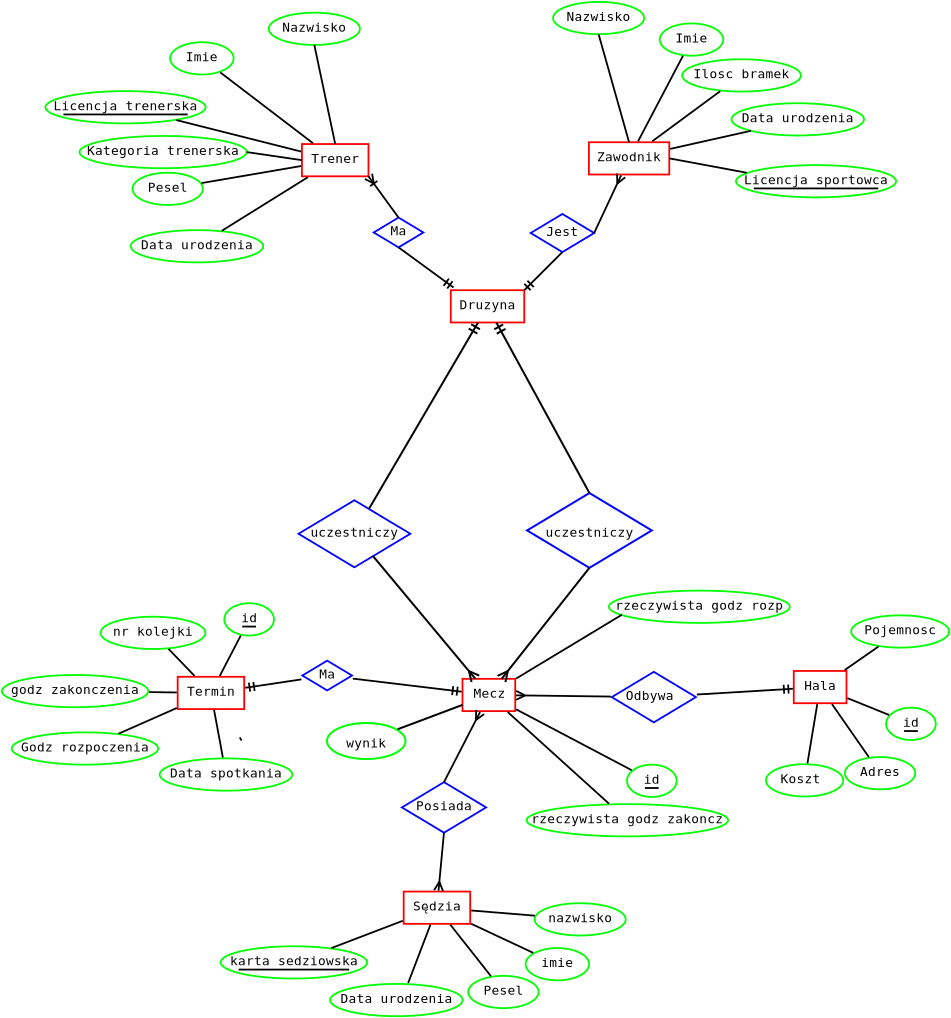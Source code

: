 <?xml version="1.0" encoding="UTF-8"?>
<dia:diagram xmlns:dia="http://www.lysator.liu.se/~alla/dia/">
  <dia:layer name="Tło" visible="true" active="true">
    <dia:group>
      <dia:object type="Standard - Box" version="0" id="O0">
        <dia:attribute name="obj_pos">
          <dia:point val="17.56,19.541"/>
        </dia:attribute>
        <dia:attribute name="obj_bb">
          <dia:rectangle val="17.56,19.541;20.197,21.156"/>
        </dia:attribute>
        <dia:attribute name="elem_corner">
          <dia:point val="17.56,19.541"/>
        </dia:attribute>
        <dia:attribute name="elem_width">
          <dia:real val="2.637"/>
        </dia:attribute>
        <dia:attribute name="elem_height">
          <dia:real val="1.614"/>
        </dia:attribute>
        <dia:attribute name="border_width">
          <dia:real val="0"/>
        </dia:attribute>
        <dia:attribute name="border_color">
          <dia:color val="#ffffff"/>
        </dia:attribute>
        <dia:attribute name="show_background">
          <dia:boolean val="true"/>
        </dia:attribute>
      </dia:object>
      <dia:object type="Standard - Box" version="0" id="O1">
        <dia:attribute name="obj_pos">
          <dia:point val="17.56,19.541"/>
        </dia:attribute>
        <dia:attribute name="obj_bb">
          <dia:rectangle val="17.515,19.497;20.241,21.201"/>
        </dia:attribute>
        <dia:attribute name="elem_corner">
          <dia:point val="17.56,19.541"/>
        </dia:attribute>
        <dia:attribute name="elem_width">
          <dia:real val="2.637"/>
        </dia:attribute>
        <dia:attribute name="elem_height">
          <dia:real val="1.614"/>
        </dia:attribute>
        <dia:attribute name="border_width">
          <dia:real val="0.09"/>
        </dia:attribute>
        <dia:attribute name="border_color">
          <dia:color val="#ff0000"/>
        </dia:attribute>
        <dia:attribute name="show_background">
          <dia:boolean val="false"/>
        </dia:attribute>
      </dia:object>
      <dia:object type="Standard - Text" version="1" id="O2">
        <dia:attribute name="obj_pos">
          <dia:point val="18.878,20.492"/>
        </dia:attribute>
        <dia:attribute name="obj_bb">
          <dia:rectangle val="18.108,19.959;19.648,20.684"/>
        </dia:attribute>
        <dia:attribute name="text">
          <dia:composite type="text">
            <dia:attribute name="string">
              <dia:string>#Mecz#</dia:string>
            </dia:attribute>
            <dia:attribute name="font">
              <dia:font family="monospace" style="0" name="Courier"/>
            </dia:attribute>
            <dia:attribute name="height">
              <dia:real val="0.8"/>
            </dia:attribute>
            <dia:attribute name="pos">
              <dia:point val="18.878,20.492"/>
            </dia:attribute>
            <dia:attribute name="color">
              <dia:color val="#000000"/>
            </dia:attribute>
            <dia:attribute name="alignment">
              <dia:enum val="1"/>
            </dia:attribute>
          </dia:composite>
        </dia:attribute>
        <dia:attribute name="valign">
          <dia:enum val="3"/>
        </dia:attribute>
      </dia:object>
    </dia:group>
    <dia:group>
      <dia:object type="Standard - Box" version="0" id="O3">
        <dia:attribute name="obj_pos">
          <dia:point val="14.618,30.177"/>
        </dia:attribute>
        <dia:attribute name="obj_bb">
          <dia:rectangle val="14.618,30.177;17.945,31.791"/>
        </dia:attribute>
        <dia:attribute name="elem_corner">
          <dia:point val="14.618,30.177"/>
        </dia:attribute>
        <dia:attribute name="elem_width">
          <dia:real val="3.327"/>
        </dia:attribute>
        <dia:attribute name="elem_height">
          <dia:real val="1.614"/>
        </dia:attribute>
        <dia:attribute name="border_width">
          <dia:real val="0"/>
        </dia:attribute>
        <dia:attribute name="border_color">
          <dia:color val="#ffffff"/>
        </dia:attribute>
        <dia:attribute name="show_background">
          <dia:boolean val="true"/>
        </dia:attribute>
      </dia:object>
      <dia:object type="Standard - Box" version="0" id="O4">
        <dia:attribute name="obj_pos">
          <dia:point val="14.618,30.177"/>
        </dia:attribute>
        <dia:attribute name="obj_bb">
          <dia:rectangle val="14.573,30.132;17.989,31.836"/>
        </dia:attribute>
        <dia:attribute name="elem_corner">
          <dia:point val="14.618,30.177"/>
        </dia:attribute>
        <dia:attribute name="elem_width">
          <dia:real val="3.327"/>
        </dia:attribute>
        <dia:attribute name="elem_height">
          <dia:real val="1.614"/>
        </dia:attribute>
        <dia:attribute name="border_width">
          <dia:real val="0.09"/>
        </dia:attribute>
        <dia:attribute name="border_color">
          <dia:color val="#ff0000"/>
        </dia:attribute>
        <dia:attribute name="show_background">
          <dia:boolean val="false"/>
        </dia:attribute>
      </dia:object>
      <dia:object type="Standard - Text" version="1" id="O5">
        <dia:attribute name="obj_pos">
          <dia:point val="16.281,31.127"/>
        </dia:attribute>
        <dia:attribute name="obj_bb">
          <dia:rectangle val="15.126,30.595;17.436,31.32"/>
        </dia:attribute>
        <dia:attribute name="text">
          <dia:composite type="text">
            <dia:attribute name="string">
              <dia:string>#Sędzia#</dia:string>
            </dia:attribute>
            <dia:attribute name="font">
              <dia:font family="monospace" style="0" name="Courier"/>
            </dia:attribute>
            <dia:attribute name="height">
              <dia:real val="0.8"/>
            </dia:attribute>
            <dia:attribute name="pos">
              <dia:point val="16.281,31.127"/>
            </dia:attribute>
            <dia:attribute name="color">
              <dia:color val="#000000"/>
            </dia:attribute>
            <dia:attribute name="alignment">
              <dia:enum val="1"/>
            </dia:attribute>
          </dia:composite>
        </dia:attribute>
        <dia:attribute name="valign">
          <dia:enum val="3"/>
        </dia:attribute>
      </dia:object>
    </dia:group>
    <dia:group>
      <dia:object type="Standard - Box" version="0" id="O6">
        <dia:attribute name="obj_pos">
          <dia:point val="34.123,19.146"/>
        </dia:attribute>
        <dia:attribute name="obj_bb">
          <dia:rectangle val="34.123,19.146;36.759,20.761"/>
        </dia:attribute>
        <dia:attribute name="elem_corner">
          <dia:point val="34.123,19.146"/>
        </dia:attribute>
        <dia:attribute name="elem_width">
          <dia:real val="2.637"/>
        </dia:attribute>
        <dia:attribute name="elem_height">
          <dia:real val="1.614"/>
        </dia:attribute>
        <dia:attribute name="border_width">
          <dia:real val="0"/>
        </dia:attribute>
        <dia:attribute name="border_color">
          <dia:color val="#ffffff"/>
        </dia:attribute>
        <dia:attribute name="show_background">
          <dia:boolean val="true"/>
        </dia:attribute>
      </dia:object>
      <dia:object type="Standard - Box" version="0" id="O7">
        <dia:attribute name="obj_pos">
          <dia:point val="34.123,19.146"/>
        </dia:attribute>
        <dia:attribute name="obj_bb">
          <dia:rectangle val="34.078,19.102;36.804,20.805"/>
        </dia:attribute>
        <dia:attribute name="elem_corner">
          <dia:point val="34.123,19.146"/>
        </dia:attribute>
        <dia:attribute name="elem_width">
          <dia:real val="2.637"/>
        </dia:attribute>
        <dia:attribute name="elem_height">
          <dia:real val="1.614"/>
        </dia:attribute>
        <dia:attribute name="border_width">
          <dia:real val="0.09"/>
        </dia:attribute>
        <dia:attribute name="border_color">
          <dia:color val="#ff0000"/>
        </dia:attribute>
        <dia:attribute name="show_background">
          <dia:boolean val="false"/>
        </dia:attribute>
      </dia:object>
      <dia:object type="Standard - Text" version="1" id="O8">
        <dia:attribute name="obj_pos">
          <dia:point val="35.441,20.097"/>
        </dia:attribute>
        <dia:attribute name="obj_bb">
          <dia:rectangle val="34.671,19.564;36.211,20.29"/>
        </dia:attribute>
        <dia:attribute name="text">
          <dia:composite type="text">
            <dia:attribute name="string">
              <dia:string>#Hala#</dia:string>
            </dia:attribute>
            <dia:attribute name="font">
              <dia:font family="monospace" style="0" name="Courier"/>
            </dia:attribute>
            <dia:attribute name="height">
              <dia:real val="0.8"/>
            </dia:attribute>
            <dia:attribute name="pos">
              <dia:point val="35.441,20.097"/>
            </dia:attribute>
            <dia:attribute name="color">
              <dia:color val="#000000"/>
            </dia:attribute>
            <dia:attribute name="alignment">
              <dia:enum val="1"/>
            </dia:attribute>
          </dia:composite>
        </dia:attribute>
        <dia:attribute name="valign">
          <dia:enum val="3"/>
        </dia:attribute>
      </dia:object>
    </dia:group>
    <dia:group>
      <dia:object type="Standard - Polygon" version="0" id="O9">
        <dia:attribute name="obj_pos">
          <dia:point val="9.358,12.288"/>
        </dia:attribute>
        <dia:attribute name="obj_bb">
          <dia:rectangle val="9.358,10.611;14.949,13.965"/>
        </dia:attribute>
        <dia:attribute name="poly_points">
          <dia:point val="9.358,12.288"/>
          <dia:point val="12.153,10.611"/>
          <dia:point val="14.949,12.288"/>
          <dia:point val="12.153,13.965"/>
        </dia:attribute>
        <dia:attribute name="line_color">
          <dia:color val="#ffffff"/>
        </dia:attribute>
        <dia:attribute name="line_width">
          <dia:real val="0"/>
        </dia:attribute>
        <dia:attribute name="show_background">
          <dia:boolean val="true"/>
        </dia:attribute>
      </dia:object>
      <dia:object type="Standard - Polygon" version="0" id="O10">
        <dia:attribute name="obj_pos">
          <dia:point val="9.358,12.288"/>
        </dia:attribute>
        <dia:attribute name="obj_bb">
          <dia:rectangle val="9.27,10.558;15.036,14.018"/>
        </dia:attribute>
        <dia:attribute name="poly_points">
          <dia:point val="9.358,12.288"/>
          <dia:point val="12.153,10.611"/>
          <dia:point val="14.949,12.288"/>
          <dia:point val="12.153,13.965"/>
        </dia:attribute>
        <dia:attribute name="line_color">
          <dia:color val="#0000ff"/>
        </dia:attribute>
        <dia:attribute name="line_width">
          <dia:real val="0.09"/>
        </dia:attribute>
        <dia:attribute name="show_background">
          <dia:boolean val="false"/>
        </dia:attribute>
      </dia:object>
      <dia:object type="Standard - Text" version="1" id="O11">
        <dia:attribute name="obj_pos">
          <dia:point val="9.089,12.019"/>
        </dia:attribute>
        <dia:attribute name="obj_bb">
          <dia:rectangle val="9.089,11.486;9.089,12.211"/>
        </dia:attribute>
        <dia:attribute name="text">
          <dia:composite type="text">
            <dia:attribute name="string">
              <dia:string>##</dia:string>
            </dia:attribute>
            <dia:attribute name="font">
              <dia:font family="monospace" style="0" name="Courier"/>
            </dia:attribute>
            <dia:attribute name="height">
              <dia:real val="0.8"/>
            </dia:attribute>
            <dia:attribute name="pos">
              <dia:point val="9.089,12.019"/>
            </dia:attribute>
            <dia:attribute name="color">
              <dia:color val="#000000"/>
            </dia:attribute>
            <dia:attribute name="alignment">
              <dia:enum val="2"/>
            </dia:attribute>
          </dia:composite>
        </dia:attribute>
        <dia:attribute name="valign">
          <dia:enum val="3"/>
        </dia:attribute>
      </dia:object>
      <dia:object type="Standard - Text" version="1" id="O12">
        <dia:attribute name="obj_pos">
          <dia:point val="15.218,12.019"/>
        </dia:attribute>
        <dia:attribute name="obj_bb">
          <dia:rectangle val="15.218,11.486;15.218,12.211"/>
        </dia:attribute>
        <dia:attribute name="text">
          <dia:composite type="text">
            <dia:attribute name="string">
              <dia:string>##</dia:string>
            </dia:attribute>
            <dia:attribute name="font">
              <dia:font family="monospace" style="0" name="Courier"/>
            </dia:attribute>
            <dia:attribute name="height">
              <dia:real val="0.8"/>
            </dia:attribute>
            <dia:attribute name="pos">
              <dia:point val="15.218,12.019"/>
            </dia:attribute>
            <dia:attribute name="color">
              <dia:color val="#000000"/>
            </dia:attribute>
            <dia:attribute name="alignment">
              <dia:enum val="0"/>
            </dia:attribute>
          </dia:composite>
        </dia:attribute>
        <dia:attribute name="valign">
          <dia:enum val="3"/>
        </dia:attribute>
      </dia:object>
      <dia:object type="Standard - Text" version="1" id="O13">
        <dia:attribute name="obj_pos">
          <dia:point val="12.153,12.431"/>
        </dia:attribute>
        <dia:attribute name="obj_bb">
          <dia:rectangle val="10.036,11.899;14.271,12.624"/>
        </dia:attribute>
        <dia:attribute name="text">
          <dia:composite type="text">
            <dia:attribute name="string">
              <dia:string>#uczestniczy#</dia:string>
            </dia:attribute>
            <dia:attribute name="font">
              <dia:font family="monospace" style="0" name="Courier"/>
            </dia:attribute>
            <dia:attribute name="height">
              <dia:real val="0.8"/>
            </dia:attribute>
            <dia:attribute name="pos">
              <dia:point val="12.153,12.431"/>
            </dia:attribute>
            <dia:attribute name="color">
              <dia:color val="#000000"/>
            </dia:attribute>
            <dia:attribute name="alignment">
              <dia:enum val="1"/>
            </dia:attribute>
          </dia:composite>
        </dia:attribute>
        <dia:attribute name="valign">
          <dia:enum val="3"/>
        </dia:attribute>
      </dia:object>
    </dia:group>
    <dia:group>
      <dia:object type="Standard - Polygon" version="0" id="O14">
        <dia:attribute name="obj_pos">
          <dia:point val="14.528,25.97"/>
        </dia:attribute>
        <dia:attribute name="obj_bb">
          <dia:rectangle val="14.528,24.706;18.738,27.233"/>
        </dia:attribute>
        <dia:attribute name="poly_points">
          <dia:point val="14.528,25.97"/>
          <dia:point val="16.633,24.706"/>
          <dia:point val="18.738,25.97"/>
          <dia:point val="16.633,27.233"/>
        </dia:attribute>
        <dia:attribute name="line_color">
          <dia:color val="#ffffff"/>
        </dia:attribute>
        <dia:attribute name="line_width">
          <dia:real val="0"/>
        </dia:attribute>
        <dia:attribute name="show_background">
          <dia:boolean val="true"/>
        </dia:attribute>
      </dia:object>
      <dia:object type="Standard - Polygon" version="0" id="O15">
        <dia:attribute name="obj_pos">
          <dia:point val="14.528,25.97"/>
        </dia:attribute>
        <dia:attribute name="obj_bb">
          <dia:rectangle val="14.441,24.654;18.826,27.285"/>
        </dia:attribute>
        <dia:attribute name="poly_points">
          <dia:point val="14.528,25.97"/>
          <dia:point val="16.633,24.706"/>
          <dia:point val="18.738,25.97"/>
          <dia:point val="16.633,27.233"/>
        </dia:attribute>
        <dia:attribute name="line_color">
          <dia:color val="#0000ff"/>
        </dia:attribute>
        <dia:attribute name="line_width">
          <dia:real val="0.09"/>
        </dia:attribute>
        <dia:attribute name="show_background">
          <dia:boolean val="false"/>
        </dia:attribute>
      </dia:object>
      <dia:object type="Standard - Text" version="1" id="O16">
        <dia:attribute name="obj_pos">
          <dia:point val="14.259,25.701"/>
        </dia:attribute>
        <dia:attribute name="obj_bb">
          <dia:rectangle val="14.259,25.168;14.259,25.893"/>
        </dia:attribute>
        <dia:attribute name="text">
          <dia:composite type="text">
            <dia:attribute name="string">
              <dia:string>##</dia:string>
            </dia:attribute>
            <dia:attribute name="font">
              <dia:font family="monospace" style="0" name="Courier"/>
            </dia:attribute>
            <dia:attribute name="height">
              <dia:real val="0.8"/>
            </dia:attribute>
            <dia:attribute name="pos">
              <dia:point val="14.259,25.701"/>
            </dia:attribute>
            <dia:attribute name="color">
              <dia:color val="#000000"/>
            </dia:attribute>
            <dia:attribute name="alignment">
              <dia:enum val="2"/>
            </dia:attribute>
          </dia:composite>
        </dia:attribute>
        <dia:attribute name="valign">
          <dia:enum val="3"/>
        </dia:attribute>
      </dia:object>
      <dia:object type="Standard - Text" version="1" id="O17">
        <dia:attribute name="obj_pos">
          <dia:point val="19.007,25.701"/>
        </dia:attribute>
        <dia:attribute name="obj_bb">
          <dia:rectangle val="19.007,25.168;19.007,25.893"/>
        </dia:attribute>
        <dia:attribute name="text">
          <dia:composite type="text">
            <dia:attribute name="string">
              <dia:string>##</dia:string>
            </dia:attribute>
            <dia:attribute name="font">
              <dia:font family="monospace" style="0" name="Courier"/>
            </dia:attribute>
            <dia:attribute name="height">
              <dia:real val="0.8"/>
            </dia:attribute>
            <dia:attribute name="pos">
              <dia:point val="19.007,25.701"/>
            </dia:attribute>
            <dia:attribute name="color">
              <dia:color val="#000000"/>
            </dia:attribute>
            <dia:attribute name="alignment">
              <dia:enum val="0"/>
            </dia:attribute>
          </dia:composite>
        </dia:attribute>
        <dia:attribute name="valign">
          <dia:enum val="3"/>
        </dia:attribute>
      </dia:object>
      <dia:object type="Standard - Text" version="1" id="O18">
        <dia:attribute name="obj_pos">
          <dia:point val="16.633,26.113"/>
        </dia:attribute>
        <dia:attribute name="obj_bb">
          <dia:rectangle val="15.286,25.581;17.981,26.305"/>
        </dia:attribute>
        <dia:attribute name="text">
          <dia:composite type="text">
            <dia:attribute name="string">
              <dia:string>#Posiada#</dia:string>
            </dia:attribute>
            <dia:attribute name="font">
              <dia:font family="monospace" style="0" name="Courier"/>
            </dia:attribute>
            <dia:attribute name="height">
              <dia:real val="0.8"/>
            </dia:attribute>
            <dia:attribute name="pos">
              <dia:point val="16.633,26.113"/>
            </dia:attribute>
            <dia:attribute name="color">
              <dia:color val="#000000"/>
            </dia:attribute>
            <dia:attribute name="alignment">
              <dia:enum val="1"/>
            </dia:attribute>
          </dia:composite>
        </dia:attribute>
        <dia:attribute name="valign">
          <dia:enum val="3"/>
        </dia:attribute>
      </dia:object>
    </dia:group>
    <dia:group>
      <dia:object type="Standard - Polygon" version="0" id="O19">
        <dia:attribute name="obj_pos">
          <dia:point val="25.02,20.454"/>
        </dia:attribute>
        <dia:attribute name="obj_bb">
          <dia:rectangle val="25.02,19.191;29.231,21.717"/>
        </dia:attribute>
        <dia:attribute name="poly_points">
          <dia:point val="25.02,20.454"/>
          <dia:point val="27.125,19.191"/>
          <dia:point val="29.231,20.454"/>
          <dia:point val="27.125,21.717"/>
        </dia:attribute>
        <dia:attribute name="line_color">
          <dia:color val="#ffffff"/>
        </dia:attribute>
        <dia:attribute name="line_width">
          <dia:real val="0"/>
        </dia:attribute>
        <dia:attribute name="show_background">
          <dia:boolean val="true"/>
        </dia:attribute>
      </dia:object>
      <dia:object type="Standard - Polygon" version="0" id="O20">
        <dia:attribute name="obj_pos">
          <dia:point val="25.02,20.454"/>
        </dia:attribute>
        <dia:attribute name="obj_bb">
          <dia:rectangle val="24.933,19.139;29.318,21.77"/>
        </dia:attribute>
        <dia:attribute name="poly_points">
          <dia:point val="25.02,20.454"/>
          <dia:point val="27.125,19.191"/>
          <dia:point val="29.231,20.454"/>
          <dia:point val="27.125,21.717"/>
        </dia:attribute>
        <dia:attribute name="line_color">
          <dia:color val="#0000ff"/>
        </dia:attribute>
        <dia:attribute name="line_width">
          <dia:real val="0.09"/>
        </dia:attribute>
        <dia:attribute name="show_background">
          <dia:boolean val="false"/>
        </dia:attribute>
      </dia:object>
      <dia:object type="Standard - Text" version="1" id="O21">
        <dia:attribute name="obj_pos">
          <dia:point val="24.751,20.185"/>
        </dia:attribute>
        <dia:attribute name="obj_bb">
          <dia:rectangle val="24.751,19.653;24.751,20.378"/>
        </dia:attribute>
        <dia:attribute name="text">
          <dia:composite type="text">
            <dia:attribute name="string">
              <dia:string>##</dia:string>
            </dia:attribute>
            <dia:attribute name="font">
              <dia:font family="monospace" style="0" name="Courier"/>
            </dia:attribute>
            <dia:attribute name="height">
              <dia:real val="0.8"/>
            </dia:attribute>
            <dia:attribute name="pos">
              <dia:point val="24.751,20.185"/>
            </dia:attribute>
            <dia:attribute name="color">
              <dia:color val="#000000"/>
            </dia:attribute>
            <dia:attribute name="alignment">
              <dia:enum val="2"/>
            </dia:attribute>
          </dia:composite>
        </dia:attribute>
        <dia:attribute name="valign">
          <dia:enum val="3"/>
        </dia:attribute>
      </dia:object>
      <dia:object type="Standard - Text" version="1" id="O22">
        <dia:attribute name="obj_pos">
          <dia:point val="29.5,20.185"/>
        </dia:attribute>
        <dia:attribute name="obj_bb">
          <dia:rectangle val="29.5,19.653;29.5,20.378"/>
        </dia:attribute>
        <dia:attribute name="text">
          <dia:composite type="text">
            <dia:attribute name="string">
              <dia:string>##</dia:string>
            </dia:attribute>
            <dia:attribute name="font">
              <dia:font family="monospace" style="0" name="Courier"/>
            </dia:attribute>
            <dia:attribute name="height">
              <dia:real val="0.8"/>
            </dia:attribute>
            <dia:attribute name="pos">
              <dia:point val="29.5,20.185"/>
            </dia:attribute>
            <dia:attribute name="color">
              <dia:color val="#000000"/>
            </dia:attribute>
            <dia:attribute name="alignment">
              <dia:enum val="0"/>
            </dia:attribute>
          </dia:composite>
        </dia:attribute>
        <dia:attribute name="valign">
          <dia:enum val="3"/>
        </dia:attribute>
      </dia:object>
      <dia:object type="Standard - Text" version="1" id="O23">
        <dia:attribute name="obj_pos">
          <dia:point val="27.125,20.598"/>
        </dia:attribute>
        <dia:attribute name="obj_bb">
          <dia:rectangle val="25.778,20.065;28.473,20.79"/>
        </dia:attribute>
        <dia:attribute name="text">
          <dia:composite type="text">
            <dia:attribute name="string">
              <dia:string>#Odbywa #</dia:string>
            </dia:attribute>
            <dia:attribute name="font">
              <dia:font family="monospace" style="0" name="Courier"/>
            </dia:attribute>
            <dia:attribute name="height">
              <dia:real val="0.8"/>
            </dia:attribute>
            <dia:attribute name="pos">
              <dia:point val="27.125,20.598"/>
            </dia:attribute>
            <dia:attribute name="color">
              <dia:color val="#000000"/>
            </dia:attribute>
            <dia:attribute name="alignment">
              <dia:enum val="1"/>
            </dia:attribute>
          </dia:composite>
        </dia:attribute>
        <dia:attribute name="valign">
          <dia:enum val="3"/>
        </dia:attribute>
      </dia:object>
    </dia:group>
    <dia:group>
      <dia:object type="Standard - Ellipse" version="0" id="O24">
        <dia:attribute name="obj_pos">
          <dia:point val="5.47,32.912"/>
        </dia:attribute>
        <dia:attribute name="obj_bb">
          <dia:rectangle val="5.47,32.912;12.788,34.526"/>
        </dia:attribute>
        <dia:attribute name="elem_corner">
          <dia:point val="5.47,32.912"/>
        </dia:attribute>
        <dia:attribute name="elem_width">
          <dia:real val="7.318"/>
        </dia:attribute>
        <dia:attribute name="elem_height">
          <dia:real val="1.614"/>
        </dia:attribute>
        <dia:attribute name="border_width">
          <dia:real val="0"/>
        </dia:attribute>
        <dia:attribute name="border_color">
          <dia:color val="#ffffff"/>
        </dia:attribute>
      </dia:object>
      <dia:object type="Standard - Ellipse" version="0" id="O25">
        <dia:attribute name="obj_pos">
          <dia:point val="5.47,32.912"/>
        </dia:attribute>
        <dia:attribute name="obj_bb">
          <dia:rectangle val="5.426,32.867;12.833,34.571"/>
        </dia:attribute>
        <dia:attribute name="elem_corner">
          <dia:point val="5.47,32.912"/>
        </dia:attribute>
        <dia:attribute name="elem_width">
          <dia:real val="7.318"/>
        </dia:attribute>
        <dia:attribute name="elem_height">
          <dia:real val="1.614"/>
        </dia:attribute>
        <dia:attribute name="border_width">
          <dia:real val="0.09"/>
        </dia:attribute>
        <dia:attribute name="border_color">
          <dia:color val="#00ff00"/>
        </dia:attribute>
        <dia:attribute name="show_background">
          <dia:boolean val="false"/>
        </dia:attribute>
      </dia:object>
      <dia:object type="Standard - Text" version="1" id="O26">
        <dia:attribute name="obj_pos">
          <dia:point val="9.129,33.863"/>
        </dia:attribute>
        <dia:attribute name="obj_bb">
          <dia:rectangle val="6.049,33.33;12.209,34.055"/>
        </dia:attribute>
        <dia:attribute name="text">
          <dia:composite type="text">
            <dia:attribute name="string">
              <dia:string>#karta sedziowska#</dia:string>
            </dia:attribute>
            <dia:attribute name="font">
              <dia:font family="monospace" style="0" name="Courier"/>
            </dia:attribute>
            <dia:attribute name="height">
              <dia:real val="0.8"/>
            </dia:attribute>
            <dia:attribute name="pos">
              <dia:point val="9.129,33.863"/>
            </dia:attribute>
            <dia:attribute name="color">
              <dia:color val="#000000"/>
            </dia:attribute>
            <dia:attribute name="alignment">
              <dia:enum val="1"/>
            </dia:attribute>
          </dia:composite>
        </dia:attribute>
        <dia:attribute name="valign">
          <dia:enum val="3"/>
        </dia:attribute>
      </dia:object>
      <dia:object type="Standard - Line" version="0" id="O27">
        <dia:attribute name="obj_pos">
          <dia:point val="6.367,34.078"/>
        </dia:attribute>
        <dia:attribute name="obj_bb">
          <dia:rectangle val="6.322,34.033;11.936,34.123"/>
        </dia:attribute>
        <dia:attribute name="conn_endpoints">
          <dia:point val="6.367,34.078"/>
          <dia:point val="11.891,34.078"/>
        </dia:attribute>
        <dia:attribute name="numcp">
          <dia:int val="1"/>
        </dia:attribute>
        <dia:attribute name="line_width">
          <dia:real val="0.09"/>
        </dia:attribute>
      </dia:object>
    </dia:group>
    <dia:group>
      <dia:object type="Standard - Ellipse" version="0" id="O28">
        <dia:attribute name="obj_pos">
          <dia:point val="10.941,34.795"/>
        </dia:attribute>
        <dia:attribute name="obj_bb">
          <dia:rectangle val="10.941,34.795;17.568,36.41"/>
        </dia:attribute>
        <dia:attribute name="elem_corner">
          <dia:point val="10.941,34.795"/>
        </dia:attribute>
        <dia:attribute name="elem_width">
          <dia:real val="6.627"/>
        </dia:attribute>
        <dia:attribute name="elem_height">
          <dia:real val="1.614"/>
        </dia:attribute>
        <dia:attribute name="border_width">
          <dia:real val="0"/>
        </dia:attribute>
        <dia:attribute name="border_color">
          <dia:color val="#ffffff"/>
        </dia:attribute>
      </dia:object>
      <dia:object type="Standard - Ellipse" version="0" id="O29">
        <dia:attribute name="obj_pos">
          <dia:point val="10.941,34.795"/>
        </dia:attribute>
        <dia:attribute name="obj_bb">
          <dia:rectangle val="10.896,34.751;17.613,36.454"/>
        </dia:attribute>
        <dia:attribute name="elem_corner">
          <dia:point val="10.941,34.795"/>
        </dia:attribute>
        <dia:attribute name="elem_width">
          <dia:real val="6.627"/>
        </dia:attribute>
        <dia:attribute name="elem_height">
          <dia:real val="1.614"/>
        </dia:attribute>
        <dia:attribute name="border_width">
          <dia:real val="0.09"/>
        </dia:attribute>
        <dia:attribute name="border_color">
          <dia:color val="#00ff00"/>
        </dia:attribute>
        <dia:attribute name="show_background">
          <dia:boolean val="false"/>
        </dia:attribute>
      </dia:object>
      <dia:object type="Standard - Text" version="1" id="O30">
        <dia:attribute name="obj_pos">
          <dia:point val="14.254,35.746"/>
        </dia:attribute>
        <dia:attribute name="obj_bb">
          <dia:rectangle val="11.559,35.213;16.949,35.938"/>
        </dia:attribute>
        <dia:attribute name="text">
          <dia:composite type="text">
            <dia:attribute name="string">
              <dia:string>#Data urodzenia#</dia:string>
            </dia:attribute>
            <dia:attribute name="font">
              <dia:font family="monospace" style="0" name="Courier"/>
            </dia:attribute>
            <dia:attribute name="height">
              <dia:real val="0.8"/>
            </dia:attribute>
            <dia:attribute name="pos">
              <dia:point val="14.254,35.746"/>
            </dia:attribute>
            <dia:attribute name="color">
              <dia:color val="#000000"/>
            </dia:attribute>
            <dia:attribute name="alignment">
              <dia:enum val="1"/>
            </dia:attribute>
          </dia:composite>
        </dia:attribute>
        <dia:attribute name="valign">
          <dia:enum val="3"/>
        </dia:attribute>
      </dia:object>
    </dia:group>
    <dia:group>
      <dia:object type="Standard - Ellipse" version="0" id="O31">
        <dia:attribute name="obj_pos">
          <dia:point val="17.846,34.392"/>
        </dia:attribute>
        <dia:attribute name="obj_bb">
          <dia:rectangle val="17.846,34.392;21.366,36.006"/>
        </dia:attribute>
        <dia:attribute name="elem_corner">
          <dia:point val="17.846,34.392"/>
        </dia:attribute>
        <dia:attribute name="elem_width">
          <dia:real val="3.52"/>
        </dia:attribute>
        <dia:attribute name="elem_height">
          <dia:real val="1.614"/>
        </dia:attribute>
        <dia:attribute name="border_width">
          <dia:real val="0"/>
        </dia:attribute>
        <dia:attribute name="border_color">
          <dia:color val="#ffffff"/>
        </dia:attribute>
      </dia:object>
      <dia:object type="Standard - Ellipse" version="0" id="O32">
        <dia:attribute name="obj_pos">
          <dia:point val="17.846,34.392"/>
        </dia:attribute>
        <dia:attribute name="obj_bb">
          <dia:rectangle val="17.801,34.347;21.411,36.051"/>
        </dia:attribute>
        <dia:attribute name="elem_corner">
          <dia:point val="17.846,34.392"/>
        </dia:attribute>
        <dia:attribute name="elem_width">
          <dia:real val="3.52"/>
        </dia:attribute>
        <dia:attribute name="elem_height">
          <dia:real val="1.614"/>
        </dia:attribute>
        <dia:attribute name="border_width">
          <dia:real val="0.09"/>
        </dia:attribute>
        <dia:attribute name="border_color">
          <dia:color val="#00ff00"/>
        </dia:attribute>
        <dia:attribute name="show_background">
          <dia:boolean val="false"/>
        </dia:attribute>
      </dia:object>
      <dia:object type="Standard - Text" version="1" id="O33">
        <dia:attribute name="obj_pos">
          <dia:point val="19.606,35.342"/>
        </dia:attribute>
        <dia:attribute name="obj_bb">
          <dia:rectangle val="18.643,34.81;20.569,35.535"/>
        </dia:attribute>
        <dia:attribute name="text">
          <dia:composite type="text">
            <dia:attribute name="string">
              <dia:string>#Pesel#</dia:string>
            </dia:attribute>
            <dia:attribute name="font">
              <dia:font family="monospace" style="0" name="Courier"/>
            </dia:attribute>
            <dia:attribute name="height">
              <dia:real val="0.8"/>
            </dia:attribute>
            <dia:attribute name="pos">
              <dia:point val="19.606,35.342"/>
            </dia:attribute>
            <dia:attribute name="color">
              <dia:color val="#000000"/>
            </dia:attribute>
            <dia:attribute name="alignment">
              <dia:enum val="1"/>
            </dia:attribute>
          </dia:composite>
        </dia:attribute>
        <dia:attribute name="valign">
          <dia:enum val="3"/>
        </dia:attribute>
      </dia:object>
    </dia:group>
    <dia:object type="Standard - Line" version="0" id="O34">
      <dia:attribute name="obj_pos">
        <dia:point val="6.423,22.471"/>
      </dia:attribute>
      <dia:attribute name="obj_bb">
        <dia:rectangle val="6.361,22.409;6.574,22.683"/>
      </dia:attribute>
      <dia:attribute name="conn_endpoints">
        <dia:point val="6.423,22.471"/>
        <dia:point val="6.513,22.621"/>
      </dia:attribute>
      <dia:attribute name="numcp">
        <dia:int val="1"/>
      </dia:attribute>
      <dia:attribute name="line_width">
        <dia:real val="0.09"/>
      </dia:attribute>
    </dia:object>
    <dia:group>
      <dia:object type="Standard - Box" version="0" id="O35">
        <dia:attribute name="obj_pos">
          <dia:point val="3.318,19.438"/>
        </dia:attribute>
        <dia:attribute name="obj_bb">
          <dia:rectangle val="3.318,19.438;6.645,21.052"/>
        </dia:attribute>
        <dia:attribute name="elem_corner">
          <dia:point val="3.318,19.438"/>
        </dia:attribute>
        <dia:attribute name="elem_width">
          <dia:real val="3.327"/>
        </dia:attribute>
        <dia:attribute name="elem_height">
          <dia:real val="1.614"/>
        </dia:attribute>
        <dia:attribute name="border_width">
          <dia:real val="0"/>
        </dia:attribute>
        <dia:attribute name="border_color">
          <dia:color val="#ffffff"/>
        </dia:attribute>
        <dia:attribute name="show_background">
          <dia:boolean val="true"/>
        </dia:attribute>
      </dia:object>
      <dia:object type="Standard - Box" version="0" id="O36">
        <dia:attribute name="obj_pos">
          <dia:point val="3.318,19.438"/>
        </dia:attribute>
        <dia:attribute name="obj_bb">
          <dia:rectangle val="3.273,19.393;6.69,21.097"/>
        </dia:attribute>
        <dia:attribute name="elem_corner">
          <dia:point val="3.318,19.438"/>
        </dia:attribute>
        <dia:attribute name="elem_width">
          <dia:real val="3.327"/>
        </dia:attribute>
        <dia:attribute name="elem_height">
          <dia:real val="1.614"/>
        </dia:attribute>
        <dia:attribute name="border_width">
          <dia:real val="0.09"/>
        </dia:attribute>
        <dia:attribute name="border_color">
          <dia:color val="#ff0000"/>
        </dia:attribute>
        <dia:attribute name="show_background">
          <dia:boolean val="false"/>
        </dia:attribute>
      </dia:object>
      <dia:object type="Standard - Text" version="1" id="O37">
        <dia:attribute name="obj_pos">
          <dia:point val="4.982,20.388"/>
        </dia:attribute>
        <dia:attribute name="obj_bb">
          <dia:rectangle val="3.827,19.856;6.137,20.581"/>
        </dia:attribute>
        <dia:attribute name="text">
          <dia:composite type="text">
            <dia:attribute name="string">
              <dia:string>#Termin#</dia:string>
            </dia:attribute>
            <dia:attribute name="font">
              <dia:font family="monospace" style="0" name="Courier"/>
            </dia:attribute>
            <dia:attribute name="height">
              <dia:real val="0.8"/>
            </dia:attribute>
            <dia:attribute name="pos">
              <dia:point val="4.982,20.388"/>
            </dia:attribute>
            <dia:attribute name="color">
              <dia:color val="#000000"/>
            </dia:attribute>
            <dia:attribute name="alignment">
              <dia:enum val="1"/>
            </dia:attribute>
          </dia:composite>
        </dia:attribute>
        <dia:attribute name="valign">
          <dia:enum val="3"/>
        </dia:attribute>
      </dia:object>
    </dia:group>
    <dia:group>
      <dia:object type="Standard - Polygon" version="0" id="O38">
        <dia:attribute name="obj_pos">
          <dia:point val="9.551,19.376"/>
        </dia:attribute>
        <dia:attribute name="obj_bb">
          <dia:rectangle val="9.551,18.631;12.035,20.121"/>
        </dia:attribute>
        <dia:attribute name="poly_points">
          <dia:point val="9.551,19.376"/>
          <dia:point val="10.793,18.631"/>
          <dia:point val="12.035,19.376"/>
          <dia:point val="10.793,20.121"/>
        </dia:attribute>
        <dia:attribute name="line_color">
          <dia:color val="#ffffff"/>
        </dia:attribute>
        <dia:attribute name="line_width">
          <dia:real val="0"/>
        </dia:attribute>
        <dia:attribute name="show_background">
          <dia:boolean val="true"/>
        </dia:attribute>
      </dia:object>
      <dia:object type="Standard - Polygon" version="0" id="O39">
        <dia:attribute name="obj_pos">
          <dia:point val="9.551,19.376"/>
        </dia:attribute>
        <dia:attribute name="obj_bb">
          <dia:rectangle val="9.464,18.578;12.122,20.174"/>
        </dia:attribute>
        <dia:attribute name="poly_points">
          <dia:point val="9.551,19.376"/>
          <dia:point val="10.793,18.631"/>
          <dia:point val="12.035,19.376"/>
          <dia:point val="10.793,20.121"/>
        </dia:attribute>
        <dia:attribute name="line_color">
          <dia:color val="#0000ff"/>
        </dia:attribute>
        <dia:attribute name="line_width">
          <dia:real val="0.09"/>
        </dia:attribute>
        <dia:attribute name="show_background">
          <dia:boolean val="false"/>
        </dia:attribute>
      </dia:object>
      <dia:object type="Standard - Text" version="1" id="O40">
        <dia:attribute name="obj_pos">
          <dia:point val="9.282,19.107"/>
        </dia:attribute>
        <dia:attribute name="obj_bb">
          <dia:rectangle val="9.282,18.574;9.282,19.299"/>
        </dia:attribute>
        <dia:attribute name="text">
          <dia:composite type="text">
            <dia:attribute name="string">
              <dia:string>##</dia:string>
            </dia:attribute>
            <dia:attribute name="font">
              <dia:font family="monospace" style="0" name="Courier"/>
            </dia:attribute>
            <dia:attribute name="height">
              <dia:real val="0.8"/>
            </dia:attribute>
            <dia:attribute name="pos">
              <dia:point val="9.282,19.107"/>
            </dia:attribute>
            <dia:attribute name="color">
              <dia:color val="#000000"/>
            </dia:attribute>
            <dia:attribute name="alignment">
              <dia:enum val="2"/>
            </dia:attribute>
          </dia:composite>
        </dia:attribute>
        <dia:attribute name="valign">
          <dia:enum val="3"/>
        </dia:attribute>
      </dia:object>
      <dia:object type="Standard - Text" version="1" id="O41">
        <dia:attribute name="obj_pos">
          <dia:point val="12.304,19.107"/>
        </dia:attribute>
        <dia:attribute name="obj_bb">
          <dia:rectangle val="12.304,18.574;12.304,19.299"/>
        </dia:attribute>
        <dia:attribute name="text">
          <dia:composite type="text">
            <dia:attribute name="string">
              <dia:string>##</dia:string>
            </dia:attribute>
            <dia:attribute name="font">
              <dia:font family="monospace" style="0" name="Courier"/>
            </dia:attribute>
            <dia:attribute name="height">
              <dia:real val="0.8"/>
            </dia:attribute>
            <dia:attribute name="pos">
              <dia:point val="12.304,19.107"/>
            </dia:attribute>
            <dia:attribute name="color">
              <dia:color val="#000000"/>
            </dia:attribute>
            <dia:attribute name="alignment">
              <dia:enum val="0"/>
            </dia:attribute>
          </dia:composite>
        </dia:attribute>
        <dia:attribute name="valign">
          <dia:enum val="3"/>
        </dia:attribute>
      </dia:object>
      <dia:object type="Standard - Text" version="1" id="O42">
        <dia:attribute name="obj_pos">
          <dia:point val="10.793,19.519"/>
        </dia:attribute>
        <dia:attribute name="obj_bb">
          <dia:rectangle val="10.408,18.987;11.178,19.712"/>
        </dia:attribute>
        <dia:attribute name="text">
          <dia:composite type="text">
            <dia:attribute name="string">
              <dia:string>#Ma#</dia:string>
            </dia:attribute>
            <dia:attribute name="font">
              <dia:font family="monospace" style="0" name="Courier"/>
            </dia:attribute>
            <dia:attribute name="height">
              <dia:real val="0.8"/>
            </dia:attribute>
            <dia:attribute name="pos">
              <dia:point val="10.793,19.519"/>
            </dia:attribute>
            <dia:attribute name="color">
              <dia:color val="#000000"/>
            </dia:attribute>
            <dia:attribute name="alignment">
              <dia:enum val="1"/>
            </dia:attribute>
          </dia:composite>
        </dia:attribute>
        <dia:attribute name="valign">
          <dia:enum val="3"/>
        </dia:attribute>
      </dia:object>
    </dia:group>
    <dia:group>
      <dia:object type="Standard - Ellipse" version="0" id="O43">
        <dia:attribute name="obj_pos">
          <dia:point val="-0.538,16.434"/>
        </dia:attribute>
        <dia:attribute name="obj_bb">
          <dia:rectangle val="-0.538,16.434;4.708,18.048"/>
        </dia:attribute>
        <dia:attribute name="elem_corner">
          <dia:point val="-0.538,16.434"/>
        </dia:attribute>
        <dia:attribute name="elem_width">
          <dia:real val="5.246"/>
        </dia:attribute>
        <dia:attribute name="elem_height">
          <dia:real val="1.614"/>
        </dia:attribute>
        <dia:attribute name="border_width">
          <dia:real val="0"/>
        </dia:attribute>
        <dia:attribute name="border_color">
          <dia:color val="#ffffff"/>
        </dia:attribute>
      </dia:object>
      <dia:object type="Standard - Ellipse" version="0" id="O44">
        <dia:attribute name="obj_pos">
          <dia:point val="-0.538,16.434"/>
        </dia:attribute>
        <dia:attribute name="obj_bb">
          <dia:rectangle val="-0.583,16.389;4.753,18.093"/>
        </dia:attribute>
        <dia:attribute name="elem_corner">
          <dia:point val="-0.538,16.434"/>
        </dia:attribute>
        <dia:attribute name="elem_width">
          <dia:real val="5.246"/>
        </dia:attribute>
        <dia:attribute name="elem_height">
          <dia:real val="1.614"/>
        </dia:attribute>
        <dia:attribute name="border_width">
          <dia:real val="0.09"/>
        </dia:attribute>
        <dia:attribute name="border_color">
          <dia:color val="#00ff00"/>
        </dia:attribute>
        <dia:attribute name="show_background">
          <dia:boolean val="false"/>
        </dia:attribute>
      </dia:object>
      <dia:object type="Standard - Text" version="1" id="O45">
        <dia:attribute name="obj_pos">
          <dia:point val="2.085,17.384"/>
        </dia:attribute>
        <dia:attribute name="obj_bb">
          <dia:rectangle val="0.16,16.852;4.01,17.577"/>
        </dia:attribute>
        <dia:attribute name="text">
          <dia:composite type="text">
            <dia:attribute name="string">
              <dia:string>#nr kolejki#</dia:string>
            </dia:attribute>
            <dia:attribute name="font">
              <dia:font family="monospace" style="0" name="Courier"/>
            </dia:attribute>
            <dia:attribute name="height">
              <dia:real val="0.8"/>
            </dia:attribute>
            <dia:attribute name="pos">
              <dia:point val="2.085,17.384"/>
            </dia:attribute>
            <dia:attribute name="color">
              <dia:color val="#000000"/>
            </dia:attribute>
            <dia:attribute name="alignment">
              <dia:enum val="1"/>
            </dia:attribute>
          </dia:composite>
        </dia:attribute>
        <dia:attribute name="valign">
          <dia:enum val="3"/>
        </dia:attribute>
      </dia:object>
    </dia:group>
    <dia:group>
      <dia:object type="Standard - Ellipse" version="0" id="O46">
        <dia:attribute name="obj_pos">
          <dia:point val="-5.47,19.348"/>
        </dia:attribute>
        <dia:attribute name="obj_bb">
          <dia:rectangle val="-5.47,19.348;1.847,20.962"/>
        </dia:attribute>
        <dia:attribute name="elem_corner">
          <dia:point val="-5.47,19.348"/>
        </dia:attribute>
        <dia:attribute name="elem_width">
          <dia:real val="7.318"/>
        </dia:attribute>
        <dia:attribute name="elem_height">
          <dia:real val="1.614"/>
        </dia:attribute>
        <dia:attribute name="border_width">
          <dia:real val="0"/>
        </dia:attribute>
        <dia:attribute name="border_color">
          <dia:color val="#ffffff"/>
        </dia:attribute>
      </dia:object>
      <dia:object type="Standard - Ellipse" version="0" id="O47">
        <dia:attribute name="obj_pos">
          <dia:point val="-5.47,19.348"/>
        </dia:attribute>
        <dia:attribute name="obj_bb">
          <dia:rectangle val="-5.515,19.303;1.892,21.007"/>
        </dia:attribute>
        <dia:attribute name="elem_corner">
          <dia:point val="-5.47,19.348"/>
        </dia:attribute>
        <dia:attribute name="elem_width">
          <dia:real val="7.318"/>
        </dia:attribute>
        <dia:attribute name="elem_height">
          <dia:real val="1.614"/>
        </dia:attribute>
        <dia:attribute name="border_width">
          <dia:real val="0.09"/>
        </dia:attribute>
        <dia:attribute name="border_color">
          <dia:color val="#00ff00"/>
        </dia:attribute>
        <dia:attribute name="show_background">
          <dia:boolean val="false"/>
        </dia:attribute>
      </dia:object>
      <dia:object type="Standard - Text" version="1" id="O48">
        <dia:attribute name="obj_pos">
          <dia:point val="-1.812,20.299"/>
        </dia:attribute>
        <dia:attribute name="obj_bb">
          <dia:rectangle val="-4.892,19.766;1.268,20.491"/>
        </dia:attribute>
        <dia:attribute name="text">
          <dia:composite type="text">
            <dia:attribute name="string">
              <dia:string>#godz zakonczenia#</dia:string>
            </dia:attribute>
            <dia:attribute name="font">
              <dia:font family="monospace" style="0" name="Courier"/>
            </dia:attribute>
            <dia:attribute name="height">
              <dia:real val="0.8"/>
            </dia:attribute>
            <dia:attribute name="pos">
              <dia:point val="-1.812,20.299"/>
            </dia:attribute>
            <dia:attribute name="color">
              <dia:color val="#000000"/>
            </dia:attribute>
            <dia:attribute name="alignment">
              <dia:enum val="1"/>
            </dia:attribute>
          </dia:composite>
        </dia:attribute>
        <dia:attribute name="valign">
          <dia:enum val="3"/>
        </dia:attribute>
      </dia:object>
    </dia:group>
    <dia:group>
      <dia:object type="Standard - Ellipse" version="0" id="O49">
        <dia:attribute name="obj_pos">
          <dia:point val="-4.977,22.218"/>
        </dia:attribute>
        <dia:attribute name="obj_bb">
          <dia:rectangle val="-4.977,22.218;2.341,23.832"/>
        </dia:attribute>
        <dia:attribute name="elem_corner">
          <dia:point val="-4.977,22.218"/>
        </dia:attribute>
        <dia:attribute name="elem_width">
          <dia:real val="7.318"/>
        </dia:attribute>
        <dia:attribute name="elem_height">
          <dia:real val="1.614"/>
        </dia:attribute>
        <dia:attribute name="border_width">
          <dia:real val="0"/>
        </dia:attribute>
        <dia:attribute name="border_color">
          <dia:color val="#ffffff"/>
        </dia:attribute>
      </dia:object>
      <dia:object type="Standard - Ellipse" version="0" id="O50">
        <dia:attribute name="obj_pos">
          <dia:point val="-4.977,22.218"/>
        </dia:attribute>
        <dia:attribute name="obj_bb">
          <dia:rectangle val="-5.022,22.173;2.385,23.877"/>
        </dia:attribute>
        <dia:attribute name="elem_corner">
          <dia:point val="-4.977,22.218"/>
        </dia:attribute>
        <dia:attribute name="elem_width">
          <dia:real val="7.318"/>
        </dia:attribute>
        <dia:attribute name="elem_height">
          <dia:real val="1.614"/>
        </dia:attribute>
        <dia:attribute name="border_width">
          <dia:real val="0.09"/>
        </dia:attribute>
        <dia:attribute name="border_color">
          <dia:color val="#00ff00"/>
        </dia:attribute>
        <dia:attribute name="show_background">
          <dia:boolean val="false"/>
        </dia:attribute>
      </dia:object>
      <dia:object type="Standard - Text" version="1" id="O51">
        <dia:attribute name="obj_pos">
          <dia:point val="-1.318,23.168"/>
        </dia:attribute>
        <dia:attribute name="obj_bb">
          <dia:rectangle val="-4.398,22.636;1.762,23.361"/>
        </dia:attribute>
        <dia:attribute name="text">
          <dia:composite type="text">
            <dia:attribute name="string">
              <dia:string>#Godz rozpoczenia#</dia:string>
            </dia:attribute>
            <dia:attribute name="font">
              <dia:font family="monospace" style="0" name="Courier"/>
            </dia:attribute>
            <dia:attribute name="height">
              <dia:real val="0.8"/>
            </dia:attribute>
            <dia:attribute name="pos">
              <dia:point val="-1.318,23.168"/>
            </dia:attribute>
            <dia:attribute name="color">
              <dia:color val="#000000"/>
            </dia:attribute>
            <dia:attribute name="alignment">
              <dia:enum val="1"/>
            </dia:attribute>
          </dia:composite>
        </dia:attribute>
        <dia:attribute name="valign">
          <dia:enum val="3"/>
        </dia:attribute>
      </dia:object>
    </dia:group>
    <dia:group>
      <dia:object type="Standard - Ellipse" version="0" id="O52">
        <dia:attribute name="obj_pos">
          <dia:point val="2.421,23.518"/>
        </dia:attribute>
        <dia:attribute name="obj_bb">
          <dia:rectangle val="2.421,23.518;9.049,25.132"/>
        </dia:attribute>
        <dia:attribute name="elem_corner">
          <dia:point val="2.421,23.518"/>
        </dia:attribute>
        <dia:attribute name="elem_width">
          <dia:real val="6.627"/>
        </dia:attribute>
        <dia:attribute name="elem_height">
          <dia:real val="1.614"/>
        </dia:attribute>
        <dia:attribute name="border_width">
          <dia:real val="0"/>
        </dia:attribute>
        <dia:attribute name="border_color">
          <dia:color val="#ffffff"/>
        </dia:attribute>
      </dia:object>
      <dia:object type="Standard - Ellipse" version="0" id="O53">
        <dia:attribute name="obj_pos">
          <dia:point val="2.421,23.518"/>
        </dia:attribute>
        <dia:attribute name="obj_bb">
          <dia:rectangle val="2.376,23.473;9.093,25.177"/>
        </dia:attribute>
        <dia:attribute name="elem_corner">
          <dia:point val="2.421,23.518"/>
        </dia:attribute>
        <dia:attribute name="elem_width">
          <dia:real val="6.627"/>
        </dia:attribute>
        <dia:attribute name="elem_height">
          <dia:real val="1.614"/>
        </dia:attribute>
        <dia:attribute name="border_width">
          <dia:real val="0.09"/>
        </dia:attribute>
        <dia:attribute name="border_color">
          <dia:color val="#00ff00"/>
        </dia:attribute>
        <dia:attribute name="show_background">
          <dia:boolean val="false"/>
        </dia:attribute>
      </dia:object>
      <dia:object type="Standard - Text" version="1" id="O54">
        <dia:attribute name="obj_pos">
          <dia:point val="5.735,24.469"/>
        </dia:attribute>
        <dia:attribute name="obj_bb">
          <dia:rectangle val="3.04,23.936;8.43,24.661"/>
        </dia:attribute>
        <dia:attribute name="text">
          <dia:composite type="text">
            <dia:attribute name="string">
              <dia:string>#Data spotkania#</dia:string>
            </dia:attribute>
            <dia:attribute name="font">
              <dia:font family="monospace" style="0" name="Courier"/>
            </dia:attribute>
            <dia:attribute name="height">
              <dia:real val="0.8"/>
            </dia:attribute>
            <dia:attribute name="pos">
              <dia:point val="5.735,24.469"/>
            </dia:attribute>
            <dia:attribute name="color">
              <dia:color val="#000000"/>
            </dia:attribute>
            <dia:attribute name="alignment">
              <dia:enum val="1"/>
            </dia:attribute>
          </dia:composite>
        </dia:attribute>
        <dia:attribute name="valign">
          <dia:enum val="3"/>
        </dia:attribute>
      </dia:object>
    </dia:group>
    <dia:object type="Standard - Line" version="0" id="O55">
      <dia:attribute name="obj_pos">
        <dia:point val="5.578,23.476"/>
      </dia:attribute>
      <dia:attribute name="obj_bb">
        <dia:rectangle val="5.086,21.041;5.63,23.528"/>
      </dia:attribute>
      <dia:attribute name="conn_endpoints">
        <dia:point val="5.578,23.476"/>
        <dia:point val="5.138,21.094"/>
      </dia:attribute>
      <dia:attribute name="numcp">
        <dia:int val="1"/>
      </dia:attribute>
      <dia:attribute name="line_width">
        <dia:real val="0.09"/>
      </dia:attribute>
    </dia:object>
    <dia:object type="Standard - Line" version="0" id="O56">
      <dia:attribute name="obj_pos">
        <dia:point val="0.359,22.285"/>
      </dia:attribute>
      <dia:attribute name="obj_bb">
        <dia:rectangle val="0.299,20.939;3.333,22.344"/>
      </dia:attribute>
      <dia:attribute name="conn_endpoints">
        <dia:point val="0.359,22.285"/>
        <dia:point val="3.274,20.999"/>
      </dia:attribute>
      <dia:attribute name="numcp">
        <dia:int val="1"/>
      </dia:attribute>
      <dia:attribute name="line_width">
        <dia:real val="0.09"/>
      </dia:attribute>
    </dia:object>
    <dia:object type="Standard - Line" version="0" id="O57">
      <dia:attribute name="obj_pos">
        <dia:point val="1.886,20.204"/>
      </dia:attribute>
      <dia:attribute name="obj_bb">
        <dia:rectangle val="1.84,20.159;3.318,20.268"/>
      </dia:attribute>
      <dia:attribute name="conn_endpoints">
        <dia:point val="1.886,20.204"/>
        <dia:point val="3.273,20.222"/>
      </dia:attribute>
      <dia:attribute name="numcp">
        <dia:int val="1"/>
      </dia:attribute>
      <dia:attribute name="line_width">
        <dia:real val="0.09"/>
      </dia:attribute>
    </dia:object>
    <dia:object type="Standard - Line" version="0" id="O58">
      <dia:attribute name="obj_pos">
        <dia:point val="2.862,18.046"/>
      </dia:attribute>
      <dia:attribute name="obj_bb">
        <dia:rectangle val="2.798,17.983;4.224,19.457"/>
      </dia:attribute>
      <dia:attribute name="conn_endpoints">
        <dia:point val="2.862,18.046"/>
        <dia:point val="4.161,19.393"/>
      </dia:attribute>
      <dia:attribute name="numcp">
        <dia:int val="1"/>
      </dia:attribute>
      <dia:attribute name="line_width">
        <dia:real val="0.09"/>
      </dia:attribute>
    </dia:object>
    <dia:group>
      <dia:object type="Standard - Ellipse" version="0" id="O59">
        <dia:attribute name="obj_pos">
          <dia:point val="25.783,23.832"/>
        </dia:attribute>
        <dia:attribute name="obj_bb">
          <dia:rectangle val="25.783,23.832;28.267,25.446"/>
        </dia:attribute>
        <dia:attribute name="elem_corner">
          <dia:point val="25.783,23.832"/>
        </dia:attribute>
        <dia:attribute name="elem_width">
          <dia:real val="2.484"/>
        </dia:attribute>
        <dia:attribute name="elem_height">
          <dia:real val="1.614"/>
        </dia:attribute>
        <dia:attribute name="border_width">
          <dia:real val="0"/>
        </dia:attribute>
        <dia:attribute name="border_color">
          <dia:color val="#ffffff"/>
        </dia:attribute>
      </dia:object>
      <dia:object type="Standard - Ellipse" version="0" id="O60">
        <dia:attribute name="obj_pos">
          <dia:point val="25.783,23.832"/>
        </dia:attribute>
        <dia:attribute name="obj_bb">
          <dia:rectangle val="25.738,23.787;28.311,25.491"/>
        </dia:attribute>
        <dia:attribute name="elem_corner">
          <dia:point val="25.783,23.832"/>
        </dia:attribute>
        <dia:attribute name="elem_width">
          <dia:real val="2.484"/>
        </dia:attribute>
        <dia:attribute name="elem_height">
          <dia:real val="1.614"/>
        </dia:attribute>
        <dia:attribute name="border_width">
          <dia:real val="0.09"/>
        </dia:attribute>
        <dia:attribute name="border_color">
          <dia:color val="#00ff00"/>
        </dia:attribute>
        <dia:attribute name="show_background">
          <dia:boolean val="false"/>
        </dia:attribute>
      </dia:object>
      <dia:object type="Standard - Text" version="1" id="O61">
        <dia:attribute name="obj_pos">
          <dia:point val="27.025,24.783"/>
        </dia:attribute>
        <dia:attribute name="obj_bb">
          <dia:rectangle val="26.64,24.25;27.41,24.975"/>
        </dia:attribute>
        <dia:attribute name="text">
          <dia:composite type="text">
            <dia:attribute name="string">
              <dia:string>#id#</dia:string>
            </dia:attribute>
            <dia:attribute name="font">
              <dia:font family="monospace" style="0" name="Courier"/>
            </dia:attribute>
            <dia:attribute name="height">
              <dia:real val="0.8"/>
            </dia:attribute>
            <dia:attribute name="pos">
              <dia:point val="27.025,24.783"/>
            </dia:attribute>
            <dia:attribute name="color">
              <dia:color val="#000000"/>
            </dia:attribute>
            <dia:attribute name="alignment">
              <dia:enum val="1"/>
            </dia:attribute>
          </dia:composite>
        </dia:attribute>
        <dia:attribute name="valign">
          <dia:enum val="3"/>
        </dia:attribute>
      </dia:object>
      <dia:object type="Standard - Line" version="0" id="O62">
        <dia:attribute name="obj_pos">
          <dia:point val="26.679,24.998"/>
        </dia:attribute>
        <dia:attribute name="obj_bb">
          <dia:rectangle val="26.635,24.953;27.415,25.043"/>
        </dia:attribute>
        <dia:attribute name="conn_endpoints">
          <dia:point val="26.679,24.998"/>
          <dia:point val="27.37,24.998"/>
        </dia:attribute>
        <dia:attribute name="numcp">
          <dia:int val="1"/>
        </dia:attribute>
        <dia:attribute name="line_width">
          <dia:real val="0.09"/>
        </dia:attribute>
      </dia:object>
    </dia:group>
    <dia:group>
      <dia:object type="Standard - Ellipse" version="0" id="O63">
        <dia:attribute name="obj_pos">
          <dia:point val="20.761,25.805"/>
        </dia:attribute>
        <dia:attribute name="obj_bb">
          <dia:rectangle val="20.761,25.805;30.84,27.419"/>
        </dia:attribute>
        <dia:attribute name="elem_corner">
          <dia:point val="20.761,25.805"/>
        </dia:attribute>
        <dia:attribute name="elem_width">
          <dia:real val="10.08"/>
        </dia:attribute>
        <dia:attribute name="elem_height">
          <dia:real val="1.614"/>
        </dia:attribute>
        <dia:attribute name="border_width">
          <dia:real val="0"/>
        </dia:attribute>
        <dia:attribute name="border_color">
          <dia:color val="#ffffff"/>
        </dia:attribute>
      </dia:object>
      <dia:object type="Standard - Ellipse" version="0" id="O64">
        <dia:attribute name="obj_pos">
          <dia:point val="20.761,25.805"/>
        </dia:attribute>
        <dia:attribute name="obj_bb">
          <dia:rectangle val="20.716,25.76;30.885,27.464"/>
        </dia:attribute>
        <dia:attribute name="elem_corner">
          <dia:point val="20.761,25.805"/>
        </dia:attribute>
        <dia:attribute name="elem_width">
          <dia:real val="10.08"/>
        </dia:attribute>
        <dia:attribute name="elem_height">
          <dia:real val="1.614"/>
        </dia:attribute>
        <dia:attribute name="border_width">
          <dia:real val="0.09"/>
        </dia:attribute>
        <dia:attribute name="border_color">
          <dia:color val="#00ff00"/>
        </dia:attribute>
        <dia:attribute name="show_background">
          <dia:boolean val="false"/>
        </dia:attribute>
      </dia:object>
      <dia:object type="Standard - Text" version="1" id="O65">
        <dia:attribute name="obj_pos">
          <dia:point val="25.8,26.756"/>
        </dia:attribute>
        <dia:attribute name="obj_bb">
          <dia:rectangle val="21.18,26.223;30.421,26.948"/>
        </dia:attribute>
        <dia:attribute name="text">
          <dia:composite type="text">
            <dia:attribute name="string">
              <dia:string>#rzeczywista godz zakoncz#</dia:string>
            </dia:attribute>
            <dia:attribute name="font">
              <dia:font family="monospace" style="0" name="Courier"/>
            </dia:attribute>
            <dia:attribute name="height">
              <dia:real val="0.8"/>
            </dia:attribute>
            <dia:attribute name="pos">
              <dia:point val="25.8,26.756"/>
            </dia:attribute>
            <dia:attribute name="color">
              <dia:color val="#000000"/>
            </dia:attribute>
            <dia:attribute name="alignment">
              <dia:enum val="1"/>
            </dia:attribute>
          </dia:composite>
        </dia:attribute>
        <dia:attribute name="valign">
          <dia:enum val="3"/>
        </dia:attribute>
      </dia:object>
    </dia:group>
    <dia:group>
      <dia:object type="Standard - Ellipse" version="0" id="O66">
        <dia:attribute name="obj_pos">
          <dia:point val="5.65,15.761"/>
        </dia:attribute>
        <dia:attribute name="obj_bb">
          <dia:rectangle val="5.65,15.761;8.134,17.375"/>
        </dia:attribute>
        <dia:attribute name="elem_corner">
          <dia:point val="5.65,15.761"/>
        </dia:attribute>
        <dia:attribute name="elem_width">
          <dia:real val="2.484"/>
        </dia:attribute>
        <dia:attribute name="elem_height">
          <dia:real val="1.614"/>
        </dia:attribute>
        <dia:attribute name="border_width">
          <dia:real val="0"/>
        </dia:attribute>
        <dia:attribute name="border_color">
          <dia:color val="#ffffff"/>
        </dia:attribute>
      </dia:object>
      <dia:object type="Standard - Ellipse" version="0" id="O67">
        <dia:attribute name="obj_pos">
          <dia:point val="5.65,15.761"/>
        </dia:attribute>
        <dia:attribute name="obj_bb">
          <dia:rectangle val="5.605,15.716;8.179,17.42"/>
        </dia:attribute>
        <dia:attribute name="elem_corner">
          <dia:point val="5.65,15.761"/>
        </dia:attribute>
        <dia:attribute name="elem_width">
          <dia:real val="2.484"/>
        </dia:attribute>
        <dia:attribute name="elem_height">
          <dia:real val="1.614"/>
        </dia:attribute>
        <dia:attribute name="border_width">
          <dia:real val="0.09"/>
        </dia:attribute>
        <dia:attribute name="border_color">
          <dia:color val="#00ff00"/>
        </dia:attribute>
        <dia:attribute name="show_background">
          <dia:boolean val="false"/>
        </dia:attribute>
      </dia:object>
      <dia:object type="Standard - Text" version="1" id="O68">
        <dia:attribute name="obj_pos">
          <dia:point val="6.892,16.712"/>
        </dia:attribute>
        <dia:attribute name="obj_bb">
          <dia:rectangle val="6.507,16.179;7.277,16.904"/>
        </dia:attribute>
        <dia:attribute name="text">
          <dia:composite type="text">
            <dia:attribute name="string">
              <dia:string>#id#</dia:string>
            </dia:attribute>
            <dia:attribute name="font">
              <dia:font family="monospace" style="0" name="Courier"/>
            </dia:attribute>
            <dia:attribute name="height">
              <dia:real val="0.8"/>
            </dia:attribute>
            <dia:attribute name="pos">
              <dia:point val="6.892,16.712"/>
            </dia:attribute>
            <dia:attribute name="color">
              <dia:color val="#000000"/>
            </dia:attribute>
            <dia:attribute name="alignment">
              <dia:enum val="1"/>
            </dia:attribute>
          </dia:composite>
        </dia:attribute>
        <dia:attribute name="valign">
          <dia:enum val="3"/>
        </dia:attribute>
      </dia:object>
      <dia:object type="Standard - Line" version="0" id="O69">
        <dia:attribute name="obj_pos">
          <dia:point val="6.547,16.927"/>
        </dia:attribute>
        <dia:attribute name="obj_bb">
          <dia:rectangle val="6.502,16.882;7.282,16.972"/>
        </dia:attribute>
        <dia:attribute name="conn_endpoints">
          <dia:point val="6.547,16.927"/>
          <dia:point val="7.237,16.927"/>
        </dia:attribute>
        <dia:attribute name="numcp">
          <dia:int val="1"/>
        </dia:attribute>
        <dia:attribute name="line_width">
          <dia:real val="0.09"/>
        </dia:attribute>
      </dia:object>
    </dia:group>
    <dia:object type="Standard - Line" version="0" id="O70">
      <dia:attribute name="obj_pos">
        <dia:point val="6.474,17.373"/>
      </dia:attribute>
      <dia:attribute name="obj_bb">
        <dia:rectangle val="5.364,17.312;6.534,19.453"/>
      </dia:attribute>
      <dia:attribute name="conn_endpoints">
        <dia:point val="6.474,17.373"/>
        <dia:point val="5.424,19.393"/>
      </dia:attribute>
      <dia:attribute name="numcp">
        <dia:int val="1"/>
      </dia:attribute>
      <dia:attribute name="line_width">
        <dia:real val="0.09"/>
      </dia:attribute>
    </dia:object>
    <dia:group>
      <dia:object type="Standard - Ellipse" version="0" id="O71">
        <dia:attribute name="obj_pos">
          <dia:point val="24.88,15.13"/>
        </dia:attribute>
        <dia:attribute name="obj_bb">
          <dia:rectangle val="24.88,15.13;33.924,16.744"/>
        </dia:attribute>
        <dia:attribute name="elem_corner">
          <dia:point val="24.88,15.13"/>
        </dia:attribute>
        <dia:attribute name="elem_width">
          <dia:real val="9.044"/>
        </dia:attribute>
        <dia:attribute name="elem_height">
          <dia:real val="1.614"/>
        </dia:attribute>
        <dia:attribute name="border_width">
          <dia:real val="0"/>
        </dia:attribute>
        <dia:attribute name="border_color">
          <dia:color val="#ffffff"/>
        </dia:attribute>
      </dia:object>
      <dia:object type="Standard - Ellipse" version="0" id="O72">
        <dia:attribute name="obj_pos">
          <dia:point val="24.88,15.13"/>
        </dia:attribute>
        <dia:attribute name="obj_bb">
          <dia:rectangle val="24.835,15.085;33.969,16.789"/>
        </dia:attribute>
        <dia:attribute name="elem_corner">
          <dia:point val="24.88,15.13"/>
        </dia:attribute>
        <dia:attribute name="elem_width">
          <dia:real val="9.044"/>
        </dia:attribute>
        <dia:attribute name="elem_height">
          <dia:real val="1.614"/>
        </dia:attribute>
        <dia:attribute name="border_width">
          <dia:real val="0.09"/>
        </dia:attribute>
        <dia:attribute name="border_color">
          <dia:color val="#00ff00"/>
        </dia:attribute>
        <dia:attribute name="show_background">
          <dia:boolean val="false"/>
        </dia:attribute>
      </dia:object>
      <dia:object type="Standard - Text" version="1" id="O73">
        <dia:attribute name="obj_pos">
          <dia:point val="29.402,16.08"/>
        </dia:attribute>
        <dia:attribute name="obj_bb">
          <dia:rectangle val="25.36,15.548;33.444,16.273"/>
        </dia:attribute>
        <dia:attribute name="text">
          <dia:composite type="text">
            <dia:attribute name="string">
              <dia:string>#rzeczywista godz rozp#</dia:string>
            </dia:attribute>
            <dia:attribute name="font">
              <dia:font family="monospace" style="0" name="Courier"/>
            </dia:attribute>
            <dia:attribute name="height">
              <dia:real val="0.8"/>
            </dia:attribute>
            <dia:attribute name="pos">
              <dia:point val="29.402,16.08"/>
            </dia:attribute>
            <dia:attribute name="color">
              <dia:color val="#000000"/>
            </dia:attribute>
            <dia:attribute name="alignment">
              <dia:enum val="1"/>
            </dia:attribute>
          </dia:composite>
        </dia:attribute>
        <dia:attribute name="valign">
          <dia:enum val="3"/>
        </dia:attribute>
      </dia:object>
    </dia:group>
    <dia:object type="Standard - Line" version="0" id="O74">
      <dia:attribute name="obj_pos">
        <dia:point val="26.02,24.11"/>
      </dia:attribute>
      <dia:attribute name="obj_bb">
        <dia:rectangle val="20.181,21.006;26.08,24.171"/>
      </dia:attribute>
      <dia:attribute name="conn_endpoints">
        <dia:point val="26.02,24.11"/>
        <dia:point val="20.241,21.066"/>
      </dia:attribute>
      <dia:attribute name="numcp">
        <dia:int val="1"/>
      </dia:attribute>
      <dia:attribute name="line_width">
        <dia:real val="0.09"/>
      </dia:attribute>
    </dia:object>
    <dia:object type="Standard - Line" version="0" id="O75">
      <dia:attribute name="obj_pos">
        <dia:point val="24.889,25.788"/>
      </dia:attribute>
      <dia:attribute name="obj_bb">
        <dia:rectangle val="19.757,21.137;24.953,25.851"/>
      </dia:attribute>
      <dia:attribute name="conn_endpoints">
        <dia:point val="24.889,25.788"/>
        <dia:point val="19.82,21.201"/>
      </dia:attribute>
      <dia:attribute name="numcp">
        <dia:int val="1"/>
      </dia:attribute>
      <dia:attribute name="line_width">
        <dia:real val="0.09"/>
      </dia:attribute>
    </dia:object>
    <dia:object type="Standard - Line" version="0" id="O76">
      <dia:attribute name="obj_pos">
        <dia:point val="25.531,16.334"/>
      </dia:attribute>
      <dia:attribute name="obj_bb">
        <dia:rectangle val="20.18,16.272;25.593,19.587"/>
      </dia:attribute>
      <dia:attribute name="conn_endpoints">
        <dia:point val="25.531,16.334"/>
        <dia:point val="20.241,19.526"/>
      </dia:attribute>
      <dia:attribute name="numcp">
        <dia:int val="1"/>
      </dia:attribute>
      <dia:attribute name="line_width">
        <dia:real val="0.09"/>
      </dia:attribute>
    </dia:object>
    <dia:group>
      <dia:object type="Standard - Ellipse" version="0" id="O77">
        <dia:attribute name="obj_pos">
          <dia:point val="36.678,23.451"/>
        </dia:attribute>
        <dia:attribute name="obj_bb">
          <dia:rectangle val="36.678,23.451;40.198,25.065"/>
        </dia:attribute>
        <dia:attribute name="elem_corner">
          <dia:point val="36.678,23.451"/>
        </dia:attribute>
        <dia:attribute name="elem_width">
          <dia:real val="3.52"/>
        </dia:attribute>
        <dia:attribute name="elem_height">
          <dia:real val="1.614"/>
        </dia:attribute>
        <dia:attribute name="border_width">
          <dia:real val="0"/>
        </dia:attribute>
        <dia:attribute name="border_color">
          <dia:color val="#ffffff"/>
        </dia:attribute>
      </dia:object>
      <dia:object type="Standard - Ellipse" version="0" id="O78">
        <dia:attribute name="obj_pos">
          <dia:point val="36.678,23.451"/>
        </dia:attribute>
        <dia:attribute name="obj_bb">
          <dia:rectangle val="36.634,23.406;40.243,25.11"/>
        </dia:attribute>
        <dia:attribute name="elem_corner">
          <dia:point val="36.678,23.451"/>
        </dia:attribute>
        <dia:attribute name="elem_width">
          <dia:real val="3.52"/>
        </dia:attribute>
        <dia:attribute name="elem_height">
          <dia:real val="1.614"/>
        </dia:attribute>
        <dia:attribute name="border_width">
          <dia:real val="0.09"/>
        </dia:attribute>
        <dia:attribute name="border_color">
          <dia:color val="#00ff00"/>
        </dia:attribute>
        <dia:attribute name="show_background">
          <dia:boolean val="false"/>
        </dia:attribute>
      </dia:object>
      <dia:object type="Standard - Text" version="1" id="O79">
        <dia:attribute name="obj_pos">
          <dia:point val="38.438,24.401"/>
        </dia:attribute>
        <dia:attribute name="obj_bb">
          <dia:rectangle val="37.476,23.869;39.401,24.594"/>
        </dia:attribute>
        <dia:attribute name="text">
          <dia:composite type="text">
            <dia:attribute name="string">
              <dia:string>#Adres#</dia:string>
            </dia:attribute>
            <dia:attribute name="font">
              <dia:font family="monospace" style="0" name="Courier"/>
            </dia:attribute>
            <dia:attribute name="height">
              <dia:real val="0.8"/>
            </dia:attribute>
            <dia:attribute name="pos">
              <dia:point val="38.438,24.401"/>
            </dia:attribute>
            <dia:attribute name="color">
              <dia:color val="#000000"/>
            </dia:attribute>
            <dia:attribute name="alignment">
              <dia:enum val="1"/>
            </dia:attribute>
          </dia:composite>
        </dia:attribute>
        <dia:attribute name="valign">
          <dia:enum val="3"/>
        </dia:attribute>
      </dia:object>
    </dia:group>
    <dia:group>
      <dia:object type="Standard - Ellipse" version="0" id="O80">
        <dia:attribute name="obj_pos">
          <dia:point val="36.992,16.366"/>
        </dia:attribute>
        <dia:attribute name="obj_bb">
          <dia:rectangle val="36.992,16.366;41.893,17.98"/>
        </dia:attribute>
        <dia:attribute name="elem_corner">
          <dia:point val="36.992,16.366"/>
        </dia:attribute>
        <dia:attribute name="elem_width">
          <dia:real val="4.901"/>
        </dia:attribute>
        <dia:attribute name="elem_height">
          <dia:real val="1.614"/>
        </dia:attribute>
        <dia:attribute name="border_width">
          <dia:real val="0"/>
        </dia:attribute>
        <dia:attribute name="border_color">
          <dia:color val="#ffffff"/>
        </dia:attribute>
      </dia:object>
      <dia:object type="Standard - Ellipse" version="0" id="O81">
        <dia:attribute name="obj_pos">
          <dia:point val="36.992,16.366"/>
        </dia:attribute>
        <dia:attribute name="obj_bb">
          <dia:rectangle val="36.948,16.322;41.938,18.025"/>
        </dia:attribute>
        <dia:attribute name="elem_corner">
          <dia:point val="36.992,16.366"/>
        </dia:attribute>
        <dia:attribute name="elem_width">
          <dia:real val="4.901"/>
        </dia:attribute>
        <dia:attribute name="elem_height">
          <dia:real val="1.614"/>
        </dia:attribute>
        <dia:attribute name="border_width">
          <dia:real val="0.09"/>
        </dia:attribute>
        <dia:attribute name="border_color">
          <dia:color val="#00ff00"/>
        </dia:attribute>
        <dia:attribute name="show_background">
          <dia:boolean val="false"/>
        </dia:attribute>
      </dia:object>
      <dia:object type="Standard - Text" version="1" id="O82">
        <dia:attribute name="obj_pos">
          <dia:point val="39.443,17.317"/>
        </dia:attribute>
        <dia:attribute name="obj_bb">
          <dia:rectangle val="37.71,16.784;41.175,17.509"/>
        </dia:attribute>
        <dia:attribute name="text">
          <dia:composite type="text">
            <dia:attribute name="string">
              <dia:string>#Pojemnosc#</dia:string>
            </dia:attribute>
            <dia:attribute name="font">
              <dia:font family="monospace" style="0" name="Courier"/>
            </dia:attribute>
            <dia:attribute name="height">
              <dia:real val="0.8"/>
            </dia:attribute>
            <dia:attribute name="pos">
              <dia:point val="39.443,17.317"/>
            </dia:attribute>
            <dia:attribute name="color">
              <dia:color val="#000000"/>
            </dia:attribute>
            <dia:attribute name="alignment">
              <dia:enum val="1"/>
            </dia:attribute>
          </dia:composite>
        </dia:attribute>
        <dia:attribute name="valign">
          <dia:enum val="3"/>
        </dia:attribute>
      </dia:object>
    </dia:group>
    <dia:group>
      <dia:object type="Standard - Ellipse" version="0" id="O83">
        <dia:attribute name="obj_pos">
          <dia:point val="32.733,23.81"/>
        </dia:attribute>
        <dia:attribute name="obj_bb">
          <dia:rectangle val="32.733,23.81;36.598,25.424"/>
        </dia:attribute>
        <dia:attribute name="elem_corner">
          <dia:point val="32.733,23.81"/>
        </dia:attribute>
        <dia:attribute name="elem_width">
          <dia:real val="3.865"/>
        </dia:attribute>
        <dia:attribute name="elem_height">
          <dia:real val="1.614"/>
        </dia:attribute>
        <dia:attribute name="border_width">
          <dia:real val="0"/>
        </dia:attribute>
        <dia:attribute name="border_color">
          <dia:color val="#ffffff"/>
        </dia:attribute>
      </dia:object>
      <dia:object type="Standard - Ellipse" version="0" id="O84">
        <dia:attribute name="obj_pos">
          <dia:point val="32.733,23.81"/>
        </dia:attribute>
        <dia:attribute name="obj_bb">
          <dia:rectangle val="32.688,23.765;36.643,25.469"/>
        </dia:attribute>
        <dia:attribute name="elem_corner">
          <dia:point val="32.733,23.81"/>
        </dia:attribute>
        <dia:attribute name="elem_width">
          <dia:real val="3.865"/>
        </dia:attribute>
        <dia:attribute name="elem_height">
          <dia:real val="1.614"/>
        </dia:attribute>
        <dia:attribute name="border_width">
          <dia:real val="0.09"/>
        </dia:attribute>
        <dia:attribute name="border_color">
          <dia:color val="#00ff00"/>
        </dia:attribute>
        <dia:attribute name="show_background">
          <dia:boolean val="false"/>
        </dia:attribute>
      </dia:object>
      <dia:object type="Standard - Text" version="1" id="O85">
        <dia:attribute name="obj_pos">
          <dia:point val="34.665,24.76"/>
        </dia:attribute>
        <dia:attribute name="obj_bb">
          <dia:rectangle val="33.51,24.228;35.82,24.953"/>
        </dia:attribute>
        <dia:attribute name="text">
          <dia:composite type="text">
            <dia:attribute name="string">
              <dia:string>#Koszt #</dia:string>
            </dia:attribute>
            <dia:attribute name="font">
              <dia:font family="monospace" style="0" name="Courier"/>
            </dia:attribute>
            <dia:attribute name="height">
              <dia:real val="0.8"/>
            </dia:attribute>
            <dia:attribute name="pos">
              <dia:point val="34.665,24.76"/>
            </dia:attribute>
            <dia:attribute name="color">
              <dia:color val="#000000"/>
            </dia:attribute>
            <dia:attribute name="alignment">
              <dia:enum val="1"/>
            </dia:attribute>
          </dia:composite>
        </dia:attribute>
        <dia:attribute name="valign">
          <dia:enum val="3"/>
        </dia:attribute>
      </dia:object>
    </dia:group>
    <dia:group>
      <dia:object type="Standard - Ellipse" version="0" id="O86">
        <dia:attribute name="obj_pos">
          <dia:point val="38.741,20.985"/>
        </dia:attribute>
        <dia:attribute name="obj_bb">
          <dia:rectangle val="38.741,20.985;41.225,22.599"/>
        </dia:attribute>
        <dia:attribute name="elem_corner">
          <dia:point val="38.741,20.985"/>
        </dia:attribute>
        <dia:attribute name="elem_width">
          <dia:real val="2.484"/>
        </dia:attribute>
        <dia:attribute name="elem_height">
          <dia:real val="1.614"/>
        </dia:attribute>
        <dia:attribute name="border_width">
          <dia:real val="0"/>
        </dia:attribute>
        <dia:attribute name="border_color">
          <dia:color val="#ffffff"/>
        </dia:attribute>
      </dia:object>
      <dia:object type="Standard - Ellipse" version="0" id="O87">
        <dia:attribute name="obj_pos">
          <dia:point val="38.741,20.985"/>
        </dia:attribute>
        <dia:attribute name="obj_bb">
          <dia:rectangle val="38.696,20.94;41.27,22.644"/>
        </dia:attribute>
        <dia:attribute name="elem_corner">
          <dia:point val="38.741,20.985"/>
        </dia:attribute>
        <dia:attribute name="elem_width">
          <dia:real val="2.484"/>
        </dia:attribute>
        <dia:attribute name="elem_height">
          <dia:real val="1.614"/>
        </dia:attribute>
        <dia:attribute name="border_width">
          <dia:real val="0.09"/>
        </dia:attribute>
        <dia:attribute name="border_color">
          <dia:color val="#00ff00"/>
        </dia:attribute>
        <dia:attribute name="show_background">
          <dia:boolean val="false"/>
        </dia:attribute>
      </dia:object>
      <dia:object type="Standard - Text" version="1" id="O88">
        <dia:attribute name="obj_pos">
          <dia:point val="39.983,21.935"/>
        </dia:attribute>
        <dia:attribute name="obj_bb">
          <dia:rectangle val="39.598,21.403;40.368,22.128"/>
        </dia:attribute>
        <dia:attribute name="text">
          <dia:composite type="text">
            <dia:attribute name="string">
              <dia:string>#id#</dia:string>
            </dia:attribute>
            <dia:attribute name="font">
              <dia:font family="monospace" style="0" name="Courier"/>
            </dia:attribute>
            <dia:attribute name="height">
              <dia:real val="0.8"/>
            </dia:attribute>
            <dia:attribute name="pos">
              <dia:point val="39.983,21.935"/>
            </dia:attribute>
            <dia:attribute name="color">
              <dia:color val="#000000"/>
            </dia:attribute>
            <dia:attribute name="alignment">
              <dia:enum val="1"/>
            </dia:attribute>
          </dia:composite>
        </dia:attribute>
        <dia:attribute name="valign">
          <dia:enum val="3"/>
        </dia:attribute>
      </dia:object>
      <dia:object type="Standard - Line" version="0" id="O89">
        <dia:attribute name="obj_pos">
          <dia:point val="39.638,22.151"/>
        </dia:attribute>
        <dia:attribute name="obj_bb">
          <dia:rectangle val="39.593,22.106;40.373,22.195"/>
        </dia:attribute>
        <dia:attribute name="conn_endpoints">
          <dia:point val="39.638,22.151"/>
          <dia:point val="40.328,22.151"/>
        </dia:attribute>
        <dia:attribute name="numcp">
          <dia:int val="1"/>
        </dia:attribute>
        <dia:attribute name="line_width">
          <dia:real val="0.09"/>
        </dia:attribute>
      </dia:object>
    </dia:group>
    <dia:object type="Standard - Line" version="0" id="O90">
      <dia:attribute name="obj_pos">
        <dia:point val="38.356,17.928"/>
      </dia:attribute>
      <dia:attribute name="obj_bb">
        <dia:rectangle val="36.602,17.866;38.419,19.166"/>
      </dia:attribute>
      <dia:attribute name="conn_endpoints">
        <dia:point val="38.356,17.928"/>
        <dia:point val="36.664,19.104"/>
      </dia:attribute>
      <dia:attribute name="numcp">
        <dia:int val="1"/>
      </dia:attribute>
      <dia:attribute name="line_width">
        <dia:real val="0.09"/>
      </dia:attribute>
    </dia:object>
    <dia:object type="Standard - Line" version="0" id="O91">
      <dia:attribute name="obj_pos">
        <dia:point val="38.887,21.348"/>
      </dia:attribute>
      <dia:attribute name="obj_bb">
        <dia:rectangle val="36.746,20.447;38.946,21.407"/>
      </dia:attribute>
      <dia:attribute name="conn_endpoints">
        <dia:point val="38.887,21.348"/>
        <dia:point val="36.804,20.505"/>
      </dia:attribute>
      <dia:attribute name="numcp">
        <dia:int val="1"/>
      </dia:attribute>
      <dia:attribute name="line_width">
        <dia:real val="0.09"/>
      </dia:attribute>
    </dia:object>
    <dia:object type="Standard - Line" version="0" id="O92">
      <dia:attribute name="obj_pos">
        <dia:point val="37.877,23.453"/>
      </dia:attribute>
      <dia:attribute name="obj_bb">
        <dia:rectangle val="35.972,20.743;37.94,23.515"/>
      </dia:attribute>
      <dia:attribute name="conn_endpoints">
        <dia:point val="37.877,23.453"/>
        <dia:point val="36.034,20.805"/>
      </dia:attribute>
      <dia:attribute name="numcp">
        <dia:int val="1"/>
      </dia:attribute>
      <dia:attribute name="line_width">
        <dia:real val="0.09"/>
      </dia:attribute>
    </dia:object>
    <dia:object type="Standard - Line" version="0" id="O93">
      <dia:attribute name="obj_pos">
        <dia:point val="34.807,23.767"/>
      </dia:attribute>
      <dia:attribute name="obj_bb">
        <dia:rectangle val="34.755,20.754;35.351,23.819"/>
      </dia:attribute>
      <dia:attribute name="conn_endpoints">
        <dia:point val="34.807,23.767"/>
        <dia:point val="35.299,20.806"/>
      </dia:attribute>
      <dia:attribute name="numcp">
        <dia:int val="1"/>
      </dia:attribute>
      <dia:attribute name="line_width">
        <dia:real val="0.09"/>
      </dia:attribute>
    </dia:object>
    <dia:group>
      <dia:object type="Standard - Ellipse" version="0" id="O94">
        <dia:attribute name="obj_pos">
          <dia:point val="20.716,33.002"/>
        </dia:attribute>
        <dia:attribute name="obj_bb">
          <dia:rectangle val="20.716,33.002;23.89,34.616"/>
        </dia:attribute>
        <dia:attribute name="elem_corner">
          <dia:point val="20.716,33.002"/>
        </dia:attribute>
        <dia:attribute name="elem_width">
          <dia:real val="3.175"/>
        </dia:attribute>
        <dia:attribute name="elem_height">
          <dia:real val="1.614"/>
        </dia:attribute>
        <dia:attribute name="border_width">
          <dia:real val="0"/>
        </dia:attribute>
        <dia:attribute name="border_color">
          <dia:color val="#ffffff"/>
        </dia:attribute>
      </dia:object>
      <dia:object type="Standard - Ellipse" version="0" id="O95">
        <dia:attribute name="obj_pos">
          <dia:point val="20.716,33.002"/>
        </dia:attribute>
        <dia:attribute name="obj_bb">
          <dia:rectangle val="20.671,32.957;23.935,34.661"/>
        </dia:attribute>
        <dia:attribute name="elem_corner">
          <dia:point val="20.716,33.002"/>
        </dia:attribute>
        <dia:attribute name="elem_width">
          <dia:real val="3.175"/>
        </dia:attribute>
        <dia:attribute name="elem_height">
          <dia:real val="1.614"/>
        </dia:attribute>
        <dia:attribute name="border_width">
          <dia:real val="0.09"/>
        </dia:attribute>
        <dia:attribute name="border_color">
          <dia:color val="#00ff00"/>
        </dia:attribute>
        <dia:attribute name="show_background">
          <dia:boolean val="false"/>
        </dia:attribute>
      </dia:object>
      <dia:object type="Standard - Text" version="1" id="O96">
        <dia:attribute name="obj_pos">
          <dia:point val="22.303,33.952"/>
        </dia:attribute>
        <dia:attribute name="obj_bb">
          <dia:rectangle val="21.533,33.42;23.073,34.145"/>
        </dia:attribute>
        <dia:attribute name="text">
          <dia:composite type="text">
            <dia:attribute name="string">
              <dia:string>#imie#</dia:string>
            </dia:attribute>
            <dia:attribute name="font">
              <dia:font family="monospace" style="0" name="Courier"/>
            </dia:attribute>
            <dia:attribute name="height">
              <dia:real val="0.8"/>
            </dia:attribute>
            <dia:attribute name="pos">
              <dia:point val="22.303,33.952"/>
            </dia:attribute>
            <dia:attribute name="color">
              <dia:color val="#000000"/>
            </dia:attribute>
            <dia:attribute name="alignment">
              <dia:enum val="1"/>
            </dia:attribute>
          </dia:composite>
        </dia:attribute>
        <dia:attribute name="valign">
          <dia:enum val="3"/>
        </dia:attribute>
      </dia:object>
    </dia:group>
    <dia:group>
      <dia:object type="Standard - Ellipse" version="0" id="O97">
        <dia:attribute name="obj_pos">
          <dia:point val="21.164,30.76"/>
        </dia:attribute>
        <dia:attribute name="obj_bb">
          <dia:rectangle val="21.164,30.76;25.72,32.374"/>
        </dia:attribute>
        <dia:attribute name="elem_corner">
          <dia:point val="21.164,30.76"/>
        </dia:attribute>
        <dia:attribute name="elem_width">
          <dia:real val="4.556"/>
        </dia:attribute>
        <dia:attribute name="elem_height">
          <dia:real val="1.614"/>
        </dia:attribute>
        <dia:attribute name="border_width">
          <dia:real val="0"/>
        </dia:attribute>
        <dia:attribute name="border_color">
          <dia:color val="#ffffff"/>
        </dia:attribute>
      </dia:object>
      <dia:object type="Standard - Ellipse" version="0" id="O98">
        <dia:attribute name="obj_pos">
          <dia:point val="21.164,30.76"/>
        </dia:attribute>
        <dia:attribute name="obj_bb">
          <dia:rectangle val="21.119,30.715;25.765,32.419"/>
        </dia:attribute>
        <dia:attribute name="elem_corner">
          <dia:point val="21.164,30.76"/>
        </dia:attribute>
        <dia:attribute name="elem_width">
          <dia:real val="4.556"/>
        </dia:attribute>
        <dia:attribute name="elem_height">
          <dia:real val="1.614"/>
        </dia:attribute>
        <dia:attribute name="border_width">
          <dia:real val="0.09"/>
        </dia:attribute>
        <dia:attribute name="border_color">
          <dia:color val="#00ff00"/>
        </dia:attribute>
        <dia:attribute name="show_background">
          <dia:boolean val="false"/>
        </dia:attribute>
      </dia:object>
      <dia:object type="Standard - Text" version="1" id="O99">
        <dia:attribute name="obj_pos">
          <dia:point val="23.442,31.71"/>
        </dia:attribute>
        <dia:attribute name="obj_bb">
          <dia:rectangle val="21.902,31.178;24.982,31.903"/>
        </dia:attribute>
        <dia:attribute name="text">
          <dia:composite type="text">
            <dia:attribute name="string">
              <dia:string>#nazwisko#</dia:string>
            </dia:attribute>
            <dia:attribute name="font">
              <dia:font family="monospace" style="0" name="Courier"/>
            </dia:attribute>
            <dia:attribute name="height">
              <dia:real val="0.8"/>
            </dia:attribute>
            <dia:attribute name="pos">
              <dia:point val="23.442,31.71"/>
            </dia:attribute>
            <dia:attribute name="color">
              <dia:color val="#000000"/>
            </dia:attribute>
            <dia:attribute name="alignment">
              <dia:enum val="1"/>
            </dia:attribute>
          </dia:composite>
        </dia:attribute>
        <dia:attribute name="valign">
          <dia:enum val="3"/>
        </dia:attribute>
      </dia:object>
    </dia:group>
    <dia:object type="Standard - Line" version="0" id="O100">
      <dia:attribute name="obj_pos">
        <dia:point val="10.998,33.004"/>
      </dia:attribute>
      <dia:attribute name="obj_bb">
        <dia:rectangle val="10.941,31.579;14.631,33.062"/>
      </dia:attribute>
      <dia:attribute name="conn_endpoints">
        <dia:point val="10.998,33.004"/>
        <dia:point val="14.573,31.637"/>
      </dia:attribute>
      <dia:attribute name="numcp">
        <dia:int val="1"/>
      </dia:attribute>
      <dia:attribute name="line_width">
        <dia:real val="0.09"/>
      </dia:attribute>
    </dia:object>
    <dia:object type="Standard - Line" version="0" id="O101">
      <dia:attribute name="obj_pos">
        <dia:point val="14.842,34.75"/>
      </dia:attribute>
      <dia:attribute name="obj_bb">
        <dia:rectangle val="14.784,31.778;16.014,34.808"/>
      </dia:attribute>
      <dia:attribute name="conn_endpoints">
        <dia:point val="14.842,34.75"/>
        <dia:point val="15.956,31.836"/>
      </dia:attribute>
      <dia:attribute name="numcp">
        <dia:int val="1"/>
      </dia:attribute>
      <dia:attribute name="line_width">
        <dia:real val="0.09"/>
      </dia:attribute>
    </dia:object>
    <dia:object type="Standard - Line" version="0" id="O102">
      <dia:attribute name="obj_pos">
        <dia:point val="18.981,34.407"/>
      </dia:attribute>
      <dia:attribute name="obj_bb">
        <dia:rectangle val="16.889,31.771;19.044,34.469"/>
      </dia:attribute>
      <dia:attribute name="conn_endpoints">
        <dia:point val="18.981,34.407"/>
        <dia:point val="16.952,31.834"/>
      </dia:attribute>
      <dia:attribute name="numcp">
        <dia:int val="1"/>
      </dia:attribute>
      <dia:attribute name="line_width">
        <dia:real val="0.09"/>
      </dia:attribute>
    </dia:object>
    <dia:object type="Standard - Line" version="0" id="O103">
      <dia:attribute name="obj_pos">
        <dia:point val="21.096,33.242"/>
      </dia:attribute>
      <dia:attribute name="obj_bb">
        <dia:rectangle val="17.928,31.725;21.155,33.302"/>
      </dia:attribute>
      <dia:attribute name="conn_endpoints">
        <dia:point val="21.096,33.242"/>
        <dia:point val="17.988,31.785"/>
      </dia:attribute>
      <dia:attribute name="numcp">
        <dia:int val="1"/>
      </dia:attribute>
      <dia:attribute name="line_width">
        <dia:real val="0.09"/>
      </dia:attribute>
    </dia:object>
    <dia:object type="Standard - Line" version="0" id="O104">
      <dia:attribute name="obj_pos">
        <dia:point val="21.178,31.383"/>
      </dia:attribute>
      <dia:attribute name="obj_bb">
        <dia:rectangle val="17.941,31.075;21.226,31.431"/>
      </dia:attribute>
      <dia:attribute name="conn_endpoints">
        <dia:point val="21.178,31.383"/>
        <dia:point val="17.99,31.123"/>
      </dia:attribute>
      <dia:attribute name="numcp">
        <dia:int val="1"/>
      </dia:attribute>
      <dia:attribute name="line_width">
        <dia:real val="0.09"/>
      </dia:attribute>
    </dia:object>
    <dia:group>
      <dia:object type="Standard - Line" version="0" id="O105">
        <dia:attribute name="obj_pos">
          <dia:point val="16.361,30.132"/>
        </dia:attribute>
        <dia:attribute name="obj_bb">
          <dia:rectangle val="16.312,27.184;16.682,30.181"/>
        </dia:attribute>
        <dia:attribute name="conn_endpoints">
          <dia:point val="16.361,30.132"/>
          <dia:point val="16.633,27.233"/>
        </dia:attribute>
        <dia:attribute name="numcp">
          <dia:int val="1"/>
        </dia:attribute>
        <dia:attribute name="line_width">
          <dia:real val="0.09"/>
        </dia:attribute>
      </dia:object>
      <dia:object type="Standard - Line" version="0" id="O106">
        <dia:attribute name="obj_pos">
          <dia:point val="16.403,29.685"/>
        </dia:attribute>
        <dia:attribute name="obj_bb">
          <dia:rectangle val="16.076,29.623;16.465,30.173"/>
        </dia:attribute>
        <dia:attribute name="conn_endpoints">
          <dia:point val="16.403,29.685"/>
          <dia:point val="16.138,30.111"/>
        </dia:attribute>
        <dia:attribute name="numcp">
          <dia:int val="1"/>
        </dia:attribute>
        <dia:attribute name="line_width">
          <dia:real val="0.09"/>
        </dia:attribute>
      </dia:object>
      <dia:object type="Standard - Line" version="0" id="O107">
        <dia:attribute name="obj_pos">
          <dia:point val="16.403,29.685"/>
        </dia:attribute>
        <dia:attribute name="obj_bb">
          <dia:rectangle val="16.345,29.627;16.642,30.211"/>
        </dia:attribute>
        <dia:attribute name="conn_endpoints">
          <dia:point val="16.403,29.685"/>
          <dia:point val="16.584,30.153"/>
        </dia:attribute>
        <dia:attribute name="numcp">
          <dia:int val="1"/>
        </dia:attribute>
        <dia:attribute name="line_width">
          <dia:real val="0.09"/>
        </dia:attribute>
      </dia:object>
    </dia:group>
    <dia:group>
      <dia:object type="Standard - Line" version="0" id="O108">
        <dia:attribute name="obj_pos">
          <dia:point val="16.633,24.706"/>
        </dia:attribute>
        <dia:attribute name="obj_bb">
          <dia:rectangle val="16.573,21.14;18.5,24.767"/>
        </dia:attribute>
        <dia:attribute name="conn_endpoints">
          <dia:point val="16.633,24.706"/>
          <dia:point val="18.439,21.2"/>
        </dia:attribute>
        <dia:attribute name="numcp">
          <dia:int val="1"/>
        </dia:attribute>
        <dia:attribute name="line_width">
          <dia:real val="0.09"/>
        </dia:attribute>
      </dia:object>
      <dia:object type="Standard - Line" version="0" id="O109">
        <dia:attribute name="obj_pos">
          <dia:point val="18.234,21.599"/>
        </dia:attribute>
        <dia:attribute name="obj_bb">
          <dia:rectangle val="18.172,21.24;18.701,21.662"/>
        </dia:attribute>
        <dia:attribute name="conn_endpoints">
          <dia:point val="18.234,21.599"/>
          <dia:point val="18.639,21.303"/>
        </dia:attribute>
        <dia:attribute name="numcp">
          <dia:int val="1"/>
        </dia:attribute>
        <dia:attribute name="line_width">
          <dia:real val="0.09"/>
        </dia:attribute>
      </dia:object>
      <dia:object type="Standard - Line" version="0" id="O110">
        <dia:attribute name="obj_pos">
          <dia:point val="18.234,21.599"/>
        </dia:attribute>
        <dia:attribute name="obj_bb">
          <dia:rectangle val="18.189,21.052;18.286,21.644"/>
        </dia:attribute>
        <dia:attribute name="conn_endpoints">
          <dia:point val="18.234,21.599"/>
          <dia:point val="18.24,21.098"/>
        </dia:attribute>
        <dia:attribute name="numcp">
          <dia:int val="1"/>
        </dia:attribute>
        <dia:attribute name="line_width">
          <dia:real val="0.09"/>
        </dia:attribute>
      </dia:object>
    </dia:group>
    <dia:group>
      <dia:object type="Standard - Line" version="0" id="O111">
        <dia:attribute name="obj_pos">
          <dia:point val="12.076,19.53"/>
        </dia:attribute>
        <dia:attribute name="obj_bb">
          <dia:rectangle val="12.026,19.48;17.565,20.234"/>
        </dia:attribute>
        <dia:attribute name="conn_endpoints">
          <dia:point val="12.076,19.53"/>
          <dia:point val="17.515,20.184"/>
        </dia:attribute>
        <dia:attribute name="numcp">
          <dia:int val="1"/>
        </dia:attribute>
        <dia:attribute name="line_width">
          <dia:real val="0.09"/>
        </dia:attribute>
      </dia:object>
      <dia:object type="Standard - Line" version="0" id="O112">
        <dia:attribute name="obj_pos">
          <dia:point val="17.319,19.935"/>
        </dia:attribute>
        <dia:attribute name="obj_bb">
          <dia:rectangle val="17.216,19.885;17.369,20.43"/>
        </dia:attribute>
        <dia:attribute name="conn_endpoints">
          <dia:point val="17.319,19.935"/>
          <dia:point val="17.266,20.38"/>
        </dia:attribute>
        <dia:attribute name="numcp">
          <dia:int val="1"/>
        </dia:attribute>
        <dia:attribute name="line_width">
          <dia:real val="0.09"/>
        </dia:attribute>
      </dia:object>
      <dia:object type="Standard - Line" version="0" id="O113">
        <dia:attribute name="obj_pos">
          <dia:point val="17.097,19.908"/>
        </dia:attribute>
        <dia:attribute name="obj_bb">
          <dia:rectangle val="16.993,19.858;17.146,20.404"/>
        </dia:attribute>
        <dia:attribute name="conn_endpoints">
          <dia:point val="17.097,19.908"/>
          <dia:point val="17.043,20.354"/>
        </dia:attribute>
        <dia:attribute name="numcp">
          <dia:int val="1"/>
        </dia:attribute>
        <dia:attribute name="line_width">
          <dia:real val="0.09"/>
        </dia:attribute>
      </dia:object>
    </dia:group>
    <dia:group>
      <dia:object type="Standard - Line" version="0" id="O114">
        <dia:attribute name="obj_pos">
          <dia:point val="9.506,19.568"/>
        </dia:attribute>
        <dia:attribute name="obj_bb">
          <dia:rectangle val="6.639,19.517;9.557,20.04"/>
        </dia:attribute>
        <dia:attribute name="conn_endpoints">
          <dia:point val="9.506,19.568"/>
          <dia:point val="6.69,19.989"/>
        </dia:attribute>
        <dia:attribute name="numcp">
          <dia:int val="1"/>
        </dia:attribute>
        <dia:attribute name="line_width">
          <dia:real val="0.09"/>
        </dia:attribute>
      </dia:object>
      <dia:object type="Standard - Line" version="0" id="O115">
        <dia:attribute name="obj_pos">
          <dia:point val="6.945,20.178"/>
        </dia:attribute>
        <dia:attribute name="obj_bb">
          <dia:rectangle val="6.828,19.684;6.996,20.229"/>
        </dia:attribute>
        <dia:attribute name="conn_endpoints">
          <dia:point val="6.945,20.178"/>
          <dia:point val="6.879,19.735"/>
        </dia:attribute>
        <dia:attribute name="numcp">
          <dia:int val="1"/>
        </dia:attribute>
        <dia:attribute name="line_width">
          <dia:real val="0.09"/>
        </dia:attribute>
      </dia:object>
      <dia:object type="Standard - Line" version="0" id="O116">
        <dia:attribute name="obj_pos">
          <dia:point val="7.167,20.145"/>
        </dia:attribute>
        <dia:attribute name="obj_bb">
          <dia:rectangle val="7.05,19.65;7.218,20.196"/>
        </dia:attribute>
        <dia:attribute name="conn_endpoints">
          <dia:point val="7.167,20.145"/>
          <dia:point val="7.1,19.701"/>
        </dia:attribute>
        <dia:attribute name="numcp">
          <dia:int val="1"/>
        </dia:attribute>
        <dia:attribute name="line_width">
          <dia:real val="0.09"/>
        </dia:attribute>
      </dia:object>
    </dia:group>
    <dia:group>
      <dia:object type="Standard - Line" version="0" id="O117">
        <dia:attribute name="obj_pos">
          <dia:point val="20.24,20.366"/>
        </dia:attribute>
        <dia:attribute name="obj_bb">
          <dia:rectangle val="20.195,20.321;25.024,20.472"/>
        </dia:attribute>
        <dia:attribute name="conn_endpoints">
          <dia:point val="20.24,20.366"/>
          <dia:point val="24.979,20.427"/>
        </dia:attribute>
        <dia:attribute name="numcp">
          <dia:int val="1"/>
        </dia:attribute>
        <dia:attribute name="line_width">
          <dia:real val="0.09"/>
        </dia:attribute>
      </dia:object>
      <dia:object type="Standard - Line" version="0" id="O118">
        <dia:attribute name="obj_pos">
          <dia:point val="20.689,20.372"/>
        </dia:attribute>
        <dia:attribute name="obj_bb">
          <dia:rectangle val="20.183,20.081;20.749,20.432"/>
        </dia:attribute>
        <dia:attribute name="conn_endpoints">
          <dia:point val="20.689,20.372"/>
          <dia:point val="20.243,20.142"/>
        </dia:attribute>
        <dia:attribute name="numcp">
          <dia:int val="1"/>
        </dia:attribute>
        <dia:attribute name="line_width">
          <dia:real val="0.09"/>
        </dia:attribute>
      </dia:object>
      <dia:object type="Standard - Line" version="0" id="O119">
        <dia:attribute name="obj_pos">
          <dia:point val="20.689,20.372"/>
        </dia:attribute>
        <dia:attribute name="obj_bb">
          <dia:rectangle val="20.178,20.312;20.749,20.65"/>
        </dia:attribute>
        <dia:attribute name="conn_endpoints">
          <dia:point val="20.689,20.372"/>
          <dia:point val="20.238,20.59"/>
        </dia:attribute>
        <dia:attribute name="numcp">
          <dia:int val="1"/>
        </dia:attribute>
        <dia:attribute name="line_width">
          <dia:real val="0.09"/>
        </dia:attribute>
      </dia:object>
    </dia:group>
    <dia:group>
      <dia:object type="Standard - Line" version="0" id="O120">
        <dia:attribute name="obj_pos">
          <dia:point val="29.276,20.325"/>
        </dia:attribute>
        <dia:attribute name="obj_bb">
          <dia:rectangle val="29.228,19.988;34.126,20.372"/>
        </dia:attribute>
        <dia:attribute name="conn_endpoints">
          <dia:point val="29.276,20.325"/>
          <dia:point val="34.078,20.036"/>
        </dia:attribute>
        <dia:attribute name="numcp">
          <dia:int val="1"/>
        </dia:attribute>
        <dia:attribute name="line_width">
          <dia:real val="0.09"/>
        </dia:attribute>
      </dia:object>
      <dia:object type="Standard - Line" version="0" id="O121">
        <dia:attribute name="obj_pos">
          <dia:point val="33.841,19.825"/>
        </dia:attribute>
        <dia:attribute name="obj_bb">
          <dia:rectangle val="33.793,19.778;33.915,20.32"/>
        </dia:attribute>
        <dia:attribute name="conn_endpoints">
          <dia:point val="33.841,19.825"/>
          <dia:point val="33.868,20.273"/>
        </dia:attribute>
        <dia:attribute name="numcp">
          <dia:int val="1"/>
        </dia:attribute>
        <dia:attribute name="line_width">
          <dia:real val="0.09"/>
        </dia:attribute>
      </dia:object>
      <dia:object type="Standard - Line" version="0" id="O122">
        <dia:attribute name="obj_pos">
          <dia:point val="33.617,19.839"/>
        </dia:attribute>
        <dia:attribute name="obj_bb">
          <dia:rectangle val="33.57,19.791;33.691,20.334"/>
        </dia:attribute>
        <dia:attribute name="conn_endpoints">
          <dia:point val="33.617,19.839"/>
          <dia:point val="33.644,20.286"/>
        </dia:attribute>
        <dia:attribute name="numcp">
          <dia:int val="1"/>
        </dia:attribute>
        <dia:attribute name="line_width">
          <dia:real val="0.09"/>
        </dia:attribute>
      </dia:object>
    </dia:group>
    <dia:group>
      <dia:object type="Standard - Box" version="0" id="O123">
        <dia:attribute name="obj_pos">
          <dia:point val="16.975,0.109"/>
        </dia:attribute>
        <dia:attribute name="obj_bb">
          <dia:rectangle val="16.975,0.109;20.648,1.724"/>
        </dia:attribute>
        <dia:attribute name="elem_corner">
          <dia:point val="16.975,0.109"/>
        </dia:attribute>
        <dia:attribute name="elem_width">
          <dia:real val="3.672"/>
        </dia:attribute>
        <dia:attribute name="elem_height">
          <dia:real val="1.614"/>
        </dia:attribute>
        <dia:attribute name="border_width">
          <dia:real val="0"/>
        </dia:attribute>
        <dia:attribute name="border_color">
          <dia:color val="#ffffff"/>
        </dia:attribute>
        <dia:attribute name="show_background">
          <dia:boolean val="true"/>
        </dia:attribute>
      </dia:object>
      <dia:object type="Standard - Box" version="0" id="O124">
        <dia:attribute name="obj_pos">
          <dia:point val="16.975,0.109"/>
        </dia:attribute>
        <dia:attribute name="obj_bb">
          <dia:rectangle val="16.931,0.064;20.693,1.768"/>
        </dia:attribute>
        <dia:attribute name="elem_corner">
          <dia:point val="16.975,0.109"/>
        </dia:attribute>
        <dia:attribute name="elem_width">
          <dia:real val="3.672"/>
        </dia:attribute>
        <dia:attribute name="elem_height">
          <dia:real val="1.614"/>
        </dia:attribute>
        <dia:attribute name="border_width">
          <dia:real val="0.09"/>
        </dia:attribute>
        <dia:attribute name="border_color">
          <dia:color val="#ff0000"/>
        </dia:attribute>
        <dia:attribute name="show_background">
          <dia:boolean val="false"/>
        </dia:attribute>
      </dia:object>
      <dia:object type="Standard - Text" version="1" id="O125">
        <dia:attribute name="obj_pos">
          <dia:point val="18.811,1.06"/>
        </dia:attribute>
        <dia:attribute name="obj_bb">
          <dia:rectangle val="17.464,0.527;20.159,1.252"/>
        </dia:attribute>
        <dia:attribute name="text">
          <dia:composite type="text">
            <dia:attribute name="string">
              <dia:string>#Druzyna#</dia:string>
            </dia:attribute>
            <dia:attribute name="font">
              <dia:font family="monospace" style="0" name="Courier"/>
            </dia:attribute>
            <dia:attribute name="height">
              <dia:real val="0.8"/>
            </dia:attribute>
            <dia:attribute name="pos">
              <dia:point val="18.811,1.06"/>
            </dia:attribute>
            <dia:attribute name="color">
              <dia:color val="#000000"/>
            </dia:attribute>
            <dia:attribute name="alignment">
              <dia:enum val="1"/>
            </dia:attribute>
          </dia:composite>
        </dia:attribute>
        <dia:attribute name="valign">
          <dia:enum val="3"/>
        </dia:attribute>
      </dia:object>
    </dia:group>
    <dia:group>
      <dia:object type="Standard - Box" version="0" id="O126">
        <dia:attribute name="obj_pos">
          <dia:point val="23.881,-7.289"/>
        </dia:attribute>
        <dia:attribute name="obj_bb">
          <dia:rectangle val="23.881,-7.289;27.898,-5.675"/>
        </dia:attribute>
        <dia:attribute name="elem_corner">
          <dia:point val="23.881,-7.289"/>
        </dia:attribute>
        <dia:attribute name="elem_width">
          <dia:real val="4.018"/>
        </dia:attribute>
        <dia:attribute name="elem_height">
          <dia:real val="1.614"/>
        </dia:attribute>
        <dia:attribute name="border_width">
          <dia:real val="0"/>
        </dia:attribute>
        <dia:attribute name="border_color">
          <dia:color val="#ffffff"/>
        </dia:attribute>
        <dia:attribute name="show_background">
          <dia:boolean val="true"/>
        </dia:attribute>
      </dia:object>
      <dia:object type="Standard - Box" version="0" id="O127">
        <dia:attribute name="obj_pos">
          <dia:point val="23.881,-7.289"/>
        </dia:attribute>
        <dia:attribute name="obj_bb">
          <dia:rectangle val="23.836,-7.334;27.943,-5.63"/>
        </dia:attribute>
        <dia:attribute name="elem_corner">
          <dia:point val="23.881,-7.289"/>
        </dia:attribute>
        <dia:attribute name="elem_width">
          <dia:real val="4.018"/>
        </dia:attribute>
        <dia:attribute name="elem_height">
          <dia:real val="1.614"/>
        </dia:attribute>
        <dia:attribute name="border_width">
          <dia:real val="0.09"/>
        </dia:attribute>
        <dia:attribute name="border_color">
          <dia:color val="#ff0000"/>
        </dia:attribute>
        <dia:attribute name="show_background">
          <dia:boolean val="false"/>
        </dia:attribute>
      </dia:object>
      <dia:object type="Standard - Text" version="1" id="O128">
        <dia:attribute name="obj_pos">
          <dia:point val="25.889,-6.339"/>
        </dia:attribute>
        <dia:attribute name="obj_bb">
          <dia:rectangle val="24.349,-6.871;27.429,-6.146"/>
        </dia:attribute>
        <dia:attribute name="text">
          <dia:composite type="text">
            <dia:attribute name="string">
              <dia:string>#Zawodnik#</dia:string>
            </dia:attribute>
            <dia:attribute name="font">
              <dia:font family="monospace" style="0" name="Courier"/>
            </dia:attribute>
            <dia:attribute name="height">
              <dia:real val="0.8"/>
            </dia:attribute>
            <dia:attribute name="pos">
              <dia:point val="25.889,-6.339"/>
            </dia:attribute>
            <dia:attribute name="color">
              <dia:color val="#000000"/>
            </dia:attribute>
            <dia:attribute name="alignment">
              <dia:enum val="1"/>
            </dia:attribute>
          </dia:composite>
        </dia:attribute>
        <dia:attribute name="valign">
          <dia:enum val="3"/>
        </dia:attribute>
      </dia:object>
    </dia:group>
    <dia:group>
      <dia:object type="Standard - Box" version="0" id="O129">
        <dia:attribute name="obj_pos">
          <dia:point val="9.532,-7.199"/>
        </dia:attribute>
        <dia:attribute name="obj_bb">
          <dia:rectangle val="9.532,-7.199;12.859,-5.585"/>
        </dia:attribute>
        <dia:attribute name="elem_corner">
          <dia:point val="9.532,-7.199"/>
        </dia:attribute>
        <dia:attribute name="elem_width">
          <dia:real val="3.327"/>
        </dia:attribute>
        <dia:attribute name="elem_height">
          <dia:real val="1.614"/>
        </dia:attribute>
        <dia:attribute name="border_width">
          <dia:real val="0"/>
        </dia:attribute>
        <dia:attribute name="border_color">
          <dia:color val="#ffffff"/>
        </dia:attribute>
        <dia:attribute name="show_background">
          <dia:boolean val="true"/>
        </dia:attribute>
      </dia:object>
      <dia:object type="Standard - Box" version="0" id="O130">
        <dia:attribute name="obj_pos">
          <dia:point val="9.532,-7.199"/>
        </dia:attribute>
        <dia:attribute name="obj_bb">
          <dia:rectangle val="9.487,-7.244;12.904,-5.54"/>
        </dia:attribute>
        <dia:attribute name="elem_corner">
          <dia:point val="9.532,-7.199"/>
        </dia:attribute>
        <dia:attribute name="elem_width">
          <dia:real val="3.327"/>
        </dia:attribute>
        <dia:attribute name="elem_height">
          <dia:real val="1.614"/>
        </dia:attribute>
        <dia:attribute name="border_width">
          <dia:real val="0.09"/>
        </dia:attribute>
        <dia:attribute name="border_color">
          <dia:color val="#ff0000"/>
        </dia:attribute>
        <dia:attribute name="show_background">
          <dia:boolean val="false"/>
        </dia:attribute>
      </dia:object>
      <dia:object type="Standard - Text" version="1" id="O131">
        <dia:attribute name="obj_pos">
          <dia:point val="11.196,-6.249"/>
        </dia:attribute>
        <dia:attribute name="obj_bb">
          <dia:rectangle val="10.041,-6.781;12.351,-6.056"/>
        </dia:attribute>
        <dia:attribute name="text">
          <dia:composite type="text">
            <dia:attribute name="string">
              <dia:string>#Trener#</dia:string>
            </dia:attribute>
            <dia:attribute name="font">
              <dia:font family="monospace" style="0" name="Courier"/>
            </dia:attribute>
            <dia:attribute name="height">
              <dia:real val="0.8"/>
            </dia:attribute>
            <dia:attribute name="pos">
              <dia:point val="11.196,-6.249"/>
            </dia:attribute>
            <dia:attribute name="color">
              <dia:color val="#000000"/>
            </dia:attribute>
            <dia:attribute name="alignment">
              <dia:enum val="1"/>
            </dia:attribute>
          </dia:composite>
        </dia:attribute>
        <dia:attribute name="valign">
          <dia:enum val="3"/>
        </dia:attribute>
      </dia:object>
    </dia:group>
    <dia:group>
      <dia:object type="Standard - Polygon" version="0" id="O132">
        <dia:attribute name="obj_pos">
          <dia:point val="20.966,-2.75"/>
        </dia:attribute>
        <dia:attribute name="obj_bb">
          <dia:rectangle val="20.966,-3.702;24.141,-1.797"/>
        </dia:attribute>
        <dia:attribute name="poly_points">
          <dia:point val="20.966,-2.75"/>
          <dia:point val="22.553,-3.702"/>
          <dia:point val="24.141,-2.75"/>
          <dia:point val="22.553,-1.797"/>
        </dia:attribute>
        <dia:attribute name="line_color">
          <dia:color val="#ffffff"/>
        </dia:attribute>
        <dia:attribute name="line_width">
          <dia:real val="0"/>
        </dia:attribute>
        <dia:attribute name="show_background">
          <dia:boolean val="true"/>
        </dia:attribute>
      </dia:object>
      <dia:object type="Standard - Polygon" version="0" id="O133">
        <dia:attribute name="obj_pos">
          <dia:point val="20.966,-2.75"/>
        </dia:attribute>
        <dia:attribute name="obj_bb">
          <dia:rectangle val="20.879,-3.754;24.228,-1.745"/>
        </dia:attribute>
        <dia:attribute name="poly_points">
          <dia:point val="20.966,-2.75"/>
          <dia:point val="22.553,-3.702"/>
          <dia:point val="24.141,-2.75"/>
          <dia:point val="22.553,-1.797"/>
        </dia:attribute>
        <dia:attribute name="line_color">
          <dia:color val="#0000ff"/>
        </dia:attribute>
        <dia:attribute name="line_width">
          <dia:real val="0.09"/>
        </dia:attribute>
        <dia:attribute name="show_background">
          <dia:boolean val="false"/>
        </dia:attribute>
      </dia:object>
      <dia:object type="Standard - Text" version="1" id="O134">
        <dia:attribute name="obj_pos">
          <dia:point val="20.697,-3.019"/>
        </dia:attribute>
        <dia:attribute name="obj_bb">
          <dia:rectangle val="20.697,-3.551;20.697,-2.826"/>
        </dia:attribute>
        <dia:attribute name="text">
          <dia:composite type="text">
            <dia:attribute name="string">
              <dia:string>##</dia:string>
            </dia:attribute>
            <dia:attribute name="font">
              <dia:font family="monospace" style="0" name="Courier"/>
            </dia:attribute>
            <dia:attribute name="height">
              <dia:real val="0.8"/>
            </dia:attribute>
            <dia:attribute name="pos">
              <dia:point val="20.697,-3.019"/>
            </dia:attribute>
            <dia:attribute name="color">
              <dia:color val="#000000"/>
            </dia:attribute>
            <dia:attribute name="alignment">
              <dia:enum val="2"/>
            </dia:attribute>
          </dia:composite>
        </dia:attribute>
        <dia:attribute name="valign">
          <dia:enum val="3"/>
        </dia:attribute>
      </dia:object>
      <dia:object type="Standard - Text" version="1" id="O135">
        <dia:attribute name="obj_pos">
          <dia:point val="24.41,-3.019"/>
        </dia:attribute>
        <dia:attribute name="obj_bb">
          <dia:rectangle val="24.41,-3.551;24.41,-2.826"/>
        </dia:attribute>
        <dia:attribute name="text">
          <dia:composite type="text">
            <dia:attribute name="string">
              <dia:string>##</dia:string>
            </dia:attribute>
            <dia:attribute name="font">
              <dia:font family="monospace" style="0" name="Courier"/>
            </dia:attribute>
            <dia:attribute name="height">
              <dia:real val="0.8"/>
            </dia:attribute>
            <dia:attribute name="pos">
              <dia:point val="24.41,-3.019"/>
            </dia:attribute>
            <dia:attribute name="color">
              <dia:color val="#000000"/>
            </dia:attribute>
            <dia:attribute name="alignment">
              <dia:enum val="0"/>
            </dia:attribute>
          </dia:composite>
        </dia:attribute>
        <dia:attribute name="valign">
          <dia:enum val="3"/>
        </dia:attribute>
      </dia:object>
      <dia:object type="Standard - Text" version="1" id="O136">
        <dia:attribute name="obj_pos">
          <dia:point val="22.553,-2.606"/>
        </dia:attribute>
        <dia:attribute name="obj_bb">
          <dia:rectangle val="21.783,-3.139;23.323,-2.414"/>
        </dia:attribute>
        <dia:attribute name="text">
          <dia:composite type="text">
            <dia:attribute name="string">
              <dia:string>#Jest#</dia:string>
            </dia:attribute>
            <dia:attribute name="font">
              <dia:font family="monospace" style="0" name="Courier"/>
            </dia:attribute>
            <dia:attribute name="height">
              <dia:real val="0.8"/>
            </dia:attribute>
            <dia:attribute name="pos">
              <dia:point val="22.553,-2.606"/>
            </dia:attribute>
            <dia:attribute name="color">
              <dia:color val="#000000"/>
            </dia:attribute>
            <dia:attribute name="alignment">
              <dia:enum val="1"/>
            </dia:attribute>
          </dia:composite>
        </dia:attribute>
        <dia:attribute name="valign">
          <dia:enum val="3"/>
        </dia:attribute>
      </dia:object>
    </dia:group>
    <dia:group>
      <dia:object type="Standard - Polygon" version="0" id="O137">
        <dia:attribute name="obj_pos">
          <dia:point val="13.119,-2.777"/>
        </dia:attribute>
        <dia:attribute name="obj_bb">
          <dia:rectangle val="13.119,-3.523;15.603,-2.032"/>
        </dia:attribute>
        <dia:attribute name="poly_points">
          <dia:point val="13.119,-2.777"/>
          <dia:point val="14.361,-3.523"/>
          <dia:point val="15.603,-2.777"/>
          <dia:point val="14.361,-2.032"/>
        </dia:attribute>
        <dia:attribute name="line_color">
          <dia:color val="#ffffff"/>
        </dia:attribute>
        <dia:attribute name="line_width">
          <dia:real val="0"/>
        </dia:attribute>
        <dia:attribute name="show_background">
          <dia:boolean val="true"/>
        </dia:attribute>
      </dia:object>
      <dia:object type="Standard - Polygon" version="0" id="O138">
        <dia:attribute name="obj_pos">
          <dia:point val="13.119,-2.777"/>
        </dia:attribute>
        <dia:attribute name="obj_bb">
          <dia:rectangle val="13.032,-3.575;15.691,-1.98"/>
        </dia:attribute>
        <dia:attribute name="poly_points">
          <dia:point val="13.119,-2.777"/>
          <dia:point val="14.361,-3.523"/>
          <dia:point val="15.603,-2.777"/>
          <dia:point val="14.361,-2.032"/>
        </dia:attribute>
        <dia:attribute name="line_color">
          <dia:color val="#0000ff"/>
        </dia:attribute>
        <dia:attribute name="line_width">
          <dia:real val="0.09"/>
        </dia:attribute>
        <dia:attribute name="show_background">
          <dia:boolean val="false"/>
        </dia:attribute>
      </dia:object>
      <dia:object type="Standard - Text" version="1" id="O139">
        <dia:attribute name="obj_pos">
          <dia:point val="12.85,-3.046"/>
        </dia:attribute>
        <dia:attribute name="obj_bb">
          <dia:rectangle val="12.85,-3.579;12.85,-2.854"/>
        </dia:attribute>
        <dia:attribute name="text">
          <dia:composite type="text">
            <dia:attribute name="string">
              <dia:string>##</dia:string>
            </dia:attribute>
            <dia:attribute name="font">
              <dia:font family="monospace" style="0" name="Courier"/>
            </dia:attribute>
            <dia:attribute name="height">
              <dia:real val="0.8"/>
            </dia:attribute>
            <dia:attribute name="pos">
              <dia:point val="12.85,-3.046"/>
            </dia:attribute>
            <dia:attribute name="color">
              <dia:color val="#000000"/>
            </dia:attribute>
            <dia:attribute name="alignment">
              <dia:enum val="2"/>
            </dia:attribute>
          </dia:composite>
        </dia:attribute>
        <dia:attribute name="valign">
          <dia:enum val="3"/>
        </dia:attribute>
      </dia:object>
      <dia:object type="Standard - Text" version="1" id="O140">
        <dia:attribute name="obj_pos">
          <dia:point val="15.872,-3.046"/>
        </dia:attribute>
        <dia:attribute name="obj_bb">
          <dia:rectangle val="15.872,-3.579;15.872,-2.854"/>
        </dia:attribute>
        <dia:attribute name="text">
          <dia:composite type="text">
            <dia:attribute name="string">
              <dia:string>##</dia:string>
            </dia:attribute>
            <dia:attribute name="font">
              <dia:font family="monospace" style="0" name="Courier"/>
            </dia:attribute>
            <dia:attribute name="height">
              <dia:real val="0.8"/>
            </dia:attribute>
            <dia:attribute name="pos">
              <dia:point val="15.872,-3.046"/>
            </dia:attribute>
            <dia:attribute name="color">
              <dia:color val="#000000"/>
            </dia:attribute>
            <dia:attribute name="alignment">
              <dia:enum val="0"/>
            </dia:attribute>
          </dia:composite>
        </dia:attribute>
        <dia:attribute name="valign">
          <dia:enum val="3"/>
        </dia:attribute>
      </dia:object>
      <dia:object type="Standard - Text" version="1" id="O141">
        <dia:attribute name="obj_pos">
          <dia:point val="14.361,-2.634"/>
        </dia:attribute>
        <dia:attribute name="obj_bb">
          <dia:rectangle val="13.976,-3.166;14.746,-2.441"/>
        </dia:attribute>
        <dia:attribute name="text">
          <dia:composite type="text">
            <dia:attribute name="string">
              <dia:string>#Ma#</dia:string>
            </dia:attribute>
            <dia:attribute name="font">
              <dia:font family="monospace" style="0" name="Courier"/>
            </dia:attribute>
            <dia:attribute name="height">
              <dia:real val="0.8"/>
            </dia:attribute>
            <dia:attribute name="pos">
              <dia:point val="14.361,-2.634"/>
            </dia:attribute>
            <dia:attribute name="color">
              <dia:color val="#000000"/>
            </dia:attribute>
            <dia:attribute name="alignment">
              <dia:enum val="1"/>
            </dia:attribute>
          </dia:composite>
        </dia:attribute>
        <dia:attribute name="valign">
          <dia:enum val="3"/>
        </dia:attribute>
      </dia:object>
    </dia:group>
    <dia:group>
      <dia:object type="Standard - Ellipse" version="0" id="O142">
        <dia:attribute name="obj_pos">
          <dia:point val="-3.292,-9.845"/>
        </dia:attribute>
        <dia:attribute name="obj_bb">
          <dia:rectangle val="-3.292,-9.845;4.716,-8.231"/>
        </dia:attribute>
        <dia:attribute name="elem_corner">
          <dia:point val="-3.292,-9.845"/>
        </dia:attribute>
        <dia:attribute name="elem_width">
          <dia:real val="8.008"/>
        </dia:attribute>
        <dia:attribute name="elem_height">
          <dia:real val="1.614"/>
        </dia:attribute>
        <dia:attribute name="border_width">
          <dia:real val="0"/>
        </dia:attribute>
        <dia:attribute name="border_color">
          <dia:color val="#ffffff"/>
        </dia:attribute>
      </dia:object>
      <dia:object type="Standard - Ellipse" version="0" id="O143">
        <dia:attribute name="obj_pos">
          <dia:point val="-3.292,-9.845"/>
        </dia:attribute>
        <dia:attribute name="obj_bb">
          <dia:rectangle val="-3.337,-9.89;4.761,-8.186"/>
        </dia:attribute>
        <dia:attribute name="elem_corner">
          <dia:point val="-3.292,-9.845"/>
        </dia:attribute>
        <dia:attribute name="elem_width">
          <dia:real val="8.008"/>
        </dia:attribute>
        <dia:attribute name="elem_height">
          <dia:real val="1.614"/>
        </dia:attribute>
        <dia:attribute name="border_width">
          <dia:real val="0.09"/>
        </dia:attribute>
        <dia:attribute name="border_color">
          <dia:color val="#00ff00"/>
        </dia:attribute>
        <dia:attribute name="show_background">
          <dia:boolean val="false"/>
        </dia:attribute>
      </dia:object>
      <dia:object type="Standard - Text" version="1" id="O144">
        <dia:attribute name="obj_pos">
          <dia:point val="0.712,-8.894"/>
        </dia:attribute>
        <dia:attribute name="obj_bb">
          <dia:rectangle val="-2.753,-9.427;4.177,-8.702"/>
        </dia:attribute>
        <dia:attribute name="text">
          <dia:composite type="text">
            <dia:attribute name="string">
              <dia:string>#Licencja trenerska#</dia:string>
            </dia:attribute>
            <dia:attribute name="font">
              <dia:font family="monospace" style="0" name="Courier"/>
            </dia:attribute>
            <dia:attribute name="height">
              <dia:real val="0.8"/>
            </dia:attribute>
            <dia:attribute name="pos">
              <dia:point val="0.712,-8.894"/>
            </dia:attribute>
            <dia:attribute name="color">
              <dia:color val="#000000"/>
            </dia:attribute>
            <dia:attribute name="alignment">
              <dia:enum val="1"/>
            </dia:attribute>
          </dia:composite>
        </dia:attribute>
        <dia:attribute name="valign">
          <dia:enum val="3"/>
        </dia:attribute>
      </dia:object>
      <dia:object type="Standard - Line" version="0" id="O145">
        <dia:attribute name="obj_pos">
          <dia:point val="-2.395,-8.679"/>
        </dia:attribute>
        <dia:attribute name="obj_bb">
          <dia:rectangle val="-2.44,-8.724;3.864,-8.634"/>
        </dia:attribute>
        <dia:attribute name="conn_endpoints">
          <dia:point val="-2.395,-8.679"/>
          <dia:point val="3.82,-8.679"/>
        </dia:attribute>
        <dia:attribute name="numcp">
          <dia:int val="1"/>
        </dia:attribute>
        <dia:attribute name="line_width">
          <dia:real val="0.09"/>
        </dia:attribute>
      </dia:object>
    </dia:group>
    <dia:group>
      <dia:object type="Standard - Ellipse" version="0" id="O146">
        <dia:attribute name="obj_pos">
          <dia:point val="-1.588,-7.603"/>
        </dia:attribute>
        <dia:attribute name="obj_bb">
          <dia:rectangle val="-1.588,-7.603;6.765,-5.989"/>
        </dia:attribute>
        <dia:attribute name="elem_corner">
          <dia:point val="-1.588,-7.603"/>
        </dia:attribute>
        <dia:attribute name="elem_width">
          <dia:real val="8.354"/>
        </dia:attribute>
        <dia:attribute name="elem_height">
          <dia:real val="1.614"/>
        </dia:attribute>
        <dia:attribute name="border_width">
          <dia:real val="0"/>
        </dia:attribute>
        <dia:attribute name="border_color">
          <dia:color val="#ffffff"/>
        </dia:attribute>
      </dia:object>
      <dia:object type="Standard - Ellipse" version="0" id="O147">
        <dia:attribute name="obj_pos">
          <dia:point val="-1.588,-7.603"/>
        </dia:attribute>
        <dia:attribute name="obj_bb">
          <dia:rectangle val="-1.633,-7.648;6.81,-5.944"/>
        </dia:attribute>
        <dia:attribute name="elem_corner">
          <dia:point val="-1.588,-7.603"/>
        </dia:attribute>
        <dia:attribute name="elem_width">
          <dia:real val="8.354"/>
        </dia:attribute>
        <dia:attribute name="elem_height">
          <dia:real val="1.614"/>
        </dia:attribute>
        <dia:attribute name="border_width">
          <dia:real val="0.09"/>
        </dia:attribute>
        <dia:attribute name="border_color">
          <dia:color val="#00ff00"/>
        </dia:attribute>
        <dia:attribute name="show_background">
          <dia:boolean val="false"/>
        </dia:attribute>
      </dia:object>
      <dia:object type="Standard - Text" version="1" id="O148">
        <dia:attribute name="obj_pos">
          <dia:point val="2.589,-6.652"/>
        </dia:attribute>
        <dia:attribute name="obj_bb">
          <dia:rectangle val="-1.069,-7.185;6.246,-6.46"/>
        </dia:attribute>
        <dia:attribute name="text">
          <dia:composite type="text">
            <dia:attribute name="string">
              <dia:string>#Kategoria trenerska#</dia:string>
            </dia:attribute>
            <dia:attribute name="font">
              <dia:font family="monospace" style="0" name="Courier"/>
            </dia:attribute>
            <dia:attribute name="height">
              <dia:real val="0.8"/>
            </dia:attribute>
            <dia:attribute name="pos">
              <dia:point val="2.589,-6.652"/>
            </dia:attribute>
            <dia:attribute name="color">
              <dia:color val="#000000"/>
            </dia:attribute>
            <dia:attribute name="alignment">
              <dia:enum val="1"/>
            </dia:attribute>
          </dia:composite>
        </dia:attribute>
        <dia:attribute name="valign">
          <dia:enum val="3"/>
        </dia:attribute>
      </dia:object>
    </dia:group>
    <dia:group>
      <dia:object type="Standard - Ellipse" version="0" id="O149">
        <dia:attribute name="obj_pos">
          <dia:point val="1.057,-5.765"/>
        </dia:attribute>
        <dia:attribute name="obj_bb">
          <dia:rectangle val="1.057,-5.765;4.577,-4.15"/>
        </dia:attribute>
        <dia:attribute name="elem_corner">
          <dia:point val="1.057,-5.765"/>
        </dia:attribute>
        <dia:attribute name="elem_width">
          <dia:real val="3.52"/>
        </dia:attribute>
        <dia:attribute name="elem_height">
          <dia:real val="1.614"/>
        </dia:attribute>
        <dia:attribute name="border_width">
          <dia:real val="0"/>
        </dia:attribute>
        <dia:attribute name="border_color">
          <dia:color val="#ffffff"/>
        </dia:attribute>
      </dia:object>
      <dia:object type="Standard - Ellipse" version="0" id="O150">
        <dia:attribute name="obj_pos">
          <dia:point val="1.057,-5.765"/>
        </dia:attribute>
        <dia:attribute name="obj_bb">
          <dia:rectangle val="1.013,-5.809;4.622,-4.106"/>
        </dia:attribute>
        <dia:attribute name="elem_corner">
          <dia:point val="1.057,-5.765"/>
        </dia:attribute>
        <dia:attribute name="elem_width">
          <dia:real val="3.52"/>
        </dia:attribute>
        <dia:attribute name="elem_height">
          <dia:real val="1.614"/>
        </dia:attribute>
        <dia:attribute name="border_width">
          <dia:real val="0.09"/>
        </dia:attribute>
        <dia:attribute name="border_color">
          <dia:color val="#00ff00"/>
        </dia:attribute>
        <dia:attribute name="show_background">
          <dia:boolean val="false"/>
        </dia:attribute>
      </dia:object>
      <dia:object type="Standard - Text" version="1" id="O151">
        <dia:attribute name="obj_pos">
          <dia:point val="2.817,-4.814"/>
        </dia:attribute>
        <dia:attribute name="obj_bb">
          <dia:rectangle val="1.855,-5.347;3.78,-4.622"/>
        </dia:attribute>
        <dia:attribute name="text">
          <dia:composite type="text">
            <dia:attribute name="string">
              <dia:string>#Pesel#</dia:string>
            </dia:attribute>
            <dia:attribute name="font">
              <dia:font family="monospace" style="0" name="Courier"/>
            </dia:attribute>
            <dia:attribute name="height">
              <dia:real val="0.8"/>
            </dia:attribute>
            <dia:attribute name="pos">
              <dia:point val="2.817,-4.814"/>
            </dia:attribute>
            <dia:attribute name="color">
              <dia:color val="#000000"/>
            </dia:attribute>
            <dia:attribute name="alignment">
              <dia:enum val="1"/>
            </dia:attribute>
          </dia:composite>
        </dia:attribute>
        <dia:attribute name="valign">
          <dia:enum val="3"/>
        </dia:attribute>
      </dia:object>
    </dia:group>
    <dia:group>
      <dia:object type="Standard - Ellipse" version="0" id="O152">
        <dia:attribute name="obj_pos">
          <dia:point val="0.968,-2.895"/>
        </dia:attribute>
        <dia:attribute name="obj_bb">
          <dia:rectangle val="0.968,-2.895;7.595,-1.281"/>
        </dia:attribute>
        <dia:attribute name="elem_corner">
          <dia:point val="0.968,-2.895"/>
        </dia:attribute>
        <dia:attribute name="elem_width">
          <dia:real val="6.627"/>
        </dia:attribute>
        <dia:attribute name="elem_height">
          <dia:real val="1.614"/>
        </dia:attribute>
        <dia:attribute name="border_width">
          <dia:real val="0"/>
        </dia:attribute>
        <dia:attribute name="border_color">
          <dia:color val="#ffffff"/>
        </dia:attribute>
      </dia:object>
      <dia:object type="Standard - Ellipse" version="0" id="O153">
        <dia:attribute name="obj_pos">
          <dia:point val="0.968,-2.895"/>
        </dia:attribute>
        <dia:attribute name="obj_bb">
          <dia:rectangle val="0.923,-2.94;7.64,-1.236"/>
        </dia:attribute>
        <dia:attribute name="elem_corner">
          <dia:point val="0.968,-2.895"/>
        </dia:attribute>
        <dia:attribute name="elem_width">
          <dia:real val="6.627"/>
        </dia:attribute>
        <dia:attribute name="elem_height">
          <dia:real val="1.614"/>
        </dia:attribute>
        <dia:attribute name="border_width">
          <dia:real val="0.09"/>
        </dia:attribute>
        <dia:attribute name="border_color">
          <dia:color val="#00ff00"/>
        </dia:attribute>
        <dia:attribute name="show_background">
          <dia:boolean val="false"/>
        </dia:attribute>
      </dia:object>
      <dia:object type="Standard - Text" version="1" id="O154">
        <dia:attribute name="obj_pos">
          <dia:point val="4.281,-1.944"/>
        </dia:attribute>
        <dia:attribute name="obj_bb">
          <dia:rectangle val="1.586,-2.477;6.976,-1.752"/>
        </dia:attribute>
        <dia:attribute name="text">
          <dia:composite type="text">
            <dia:attribute name="string">
              <dia:string>#Data urodzenia#</dia:string>
            </dia:attribute>
            <dia:attribute name="font">
              <dia:font family="monospace" style="0" name="Courier"/>
            </dia:attribute>
            <dia:attribute name="height">
              <dia:real val="0.8"/>
            </dia:attribute>
            <dia:attribute name="pos">
              <dia:point val="4.281,-1.944"/>
            </dia:attribute>
            <dia:attribute name="color">
              <dia:color val="#000000"/>
            </dia:attribute>
            <dia:attribute name="alignment">
              <dia:enum val="1"/>
            </dia:attribute>
          </dia:composite>
        </dia:attribute>
        <dia:attribute name="valign">
          <dia:enum val="3"/>
        </dia:attribute>
      </dia:object>
    </dia:group>
    <dia:object type="Standard - Line" version="0" id="O155">
      <dia:attribute name="obj_pos">
        <dia:point val="5.525,-2.862"/>
      </dia:attribute>
      <dia:attribute name="obj_bb">
        <dia:rectangle val="5.464,-5.602;9.889,-2.801"/>
      </dia:attribute>
      <dia:attribute name="conn_endpoints">
        <dia:point val="5.525,-2.862"/>
        <dia:point val="9.828,-5.541"/>
      </dia:attribute>
      <dia:attribute name="numcp">
        <dia:int val="1"/>
      </dia:attribute>
      <dia:attribute name="line_width">
        <dia:real val="0.09"/>
      </dia:attribute>
    </dia:object>
    <dia:object type="Standard - Line" version="0" id="O156">
      <dia:attribute name="obj_pos">
        <dia:point val="4.507,-5.247"/>
      </dia:attribute>
      <dia:attribute name="obj_bb">
        <dia:rectangle val="4.455,-6.152;9.539,-5.195"/>
      </dia:attribute>
      <dia:attribute name="conn_endpoints">
        <dia:point val="4.507,-5.247"/>
        <dia:point val="9.487,-6.1"/>
      </dia:attribute>
      <dia:attribute name="numcp">
        <dia:int val="1"/>
      </dia:attribute>
      <dia:attribute name="line_width">
        <dia:real val="0.09"/>
      </dia:attribute>
    </dia:object>
    <dia:object type="Standard - Line" version="0" id="O157">
      <dia:attribute name="obj_pos">
        <dia:point val="6.765,-6.796"/>
      </dia:attribute>
      <dia:attribute name="obj_bb">
        <dia:rectangle val="6.715,-6.847;9.583,-6.342"/>
      </dia:attribute>
      <dia:attribute name="conn_endpoints">
        <dia:point val="6.765,-6.796"/>
        <dia:point val="9.532,-6.392"/>
      </dia:attribute>
      <dia:attribute name="numcp">
        <dia:int val="1"/>
      </dia:attribute>
      <dia:attribute name="line_width">
        <dia:real val="0.09"/>
      </dia:attribute>
      <dia:connections>
        <dia:connection handle="0" to="O146" connection="4"/>
        <dia:connection handle="1" to="O129" connection="3"/>
      </dia:connections>
    </dia:object>
    <dia:object type="Standard - Line" version="0" id="O158">
      <dia:attribute name="obj_pos">
        <dia:point val="3.254,-8.396"/>
      </dia:attribute>
      <dia:attribute name="obj_bb">
        <dia:rectangle val="3.2,-8.451;9.542,-6.769"/>
      </dia:attribute>
      <dia:attribute name="conn_endpoints">
        <dia:point val="3.254,-8.396"/>
        <dia:point val="9.488,-6.823"/>
      </dia:attribute>
      <dia:attribute name="numcp">
        <dia:int val="1"/>
      </dia:attribute>
      <dia:attribute name="line_width">
        <dia:real val="0.09"/>
      </dia:attribute>
    </dia:object>
    <dia:group>
      <dia:object type="Standard - Ellipse" version="0" id="O159">
        <dia:attribute name="obj_pos">
          <dia:point val="31.234,-6.146"/>
        </dia:attribute>
        <dia:attribute name="obj_bb">
          <dia:rectangle val="31.234,-6.146;39.243,-4.532"/>
        </dia:attribute>
        <dia:attribute name="elem_corner">
          <dia:point val="31.234,-6.146"/>
        </dia:attribute>
        <dia:attribute name="elem_width">
          <dia:real val="8.008"/>
        </dia:attribute>
        <dia:attribute name="elem_height">
          <dia:real val="1.614"/>
        </dia:attribute>
        <dia:attribute name="border_width">
          <dia:real val="0"/>
        </dia:attribute>
        <dia:attribute name="border_color">
          <dia:color val="#ffffff"/>
        </dia:attribute>
      </dia:object>
      <dia:object type="Standard - Ellipse" version="0" id="O160">
        <dia:attribute name="obj_pos">
          <dia:point val="31.234,-6.146"/>
        </dia:attribute>
        <dia:attribute name="obj_bb">
          <dia:rectangle val="31.189,-6.191;39.287,-4.487"/>
        </dia:attribute>
        <dia:attribute name="elem_corner">
          <dia:point val="31.234,-6.146"/>
        </dia:attribute>
        <dia:attribute name="elem_width">
          <dia:real val="8.008"/>
        </dia:attribute>
        <dia:attribute name="elem_height">
          <dia:real val="1.614"/>
        </dia:attribute>
        <dia:attribute name="border_width">
          <dia:real val="0.09"/>
        </dia:attribute>
        <dia:attribute name="border_color">
          <dia:color val="#00ff00"/>
        </dia:attribute>
        <dia:attribute name="show_background">
          <dia:boolean val="false"/>
        </dia:attribute>
      </dia:object>
      <dia:object type="Standard - Text" version="1" id="O161">
        <dia:attribute name="obj_pos">
          <dia:point val="35.238,-5.195"/>
        </dia:attribute>
        <dia:attribute name="obj_bb">
          <dia:rectangle val="31.773,-5.728;38.703,-5.003"/>
        </dia:attribute>
        <dia:attribute name="text">
          <dia:composite type="text">
            <dia:attribute name="string">
              <dia:string>#Licencja sportowca#</dia:string>
            </dia:attribute>
            <dia:attribute name="font">
              <dia:font family="monospace" style="0" name="Courier"/>
            </dia:attribute>
            <dia:attribute name="height">
              <dia:real val="0.8"/>
            </dia:attribute>
            <dia:attribute name="pos">
              <dia:point val="35.238,-5.195"/>
            </dia:attribute>
            <dia:attribute name="color">
              <dia:color val="#000000"/>
            </dia:attribute>
            <dia:attribute name="alignment">
              <dia:enum val="1"/>
            </dia:attribute>
          </dia:composite>
        </dia:attribute>
        <dia:attribute name="valign">
          <dia:enum val="3"/>
        </dia:attribute>
      </dia:object>
      <dia:object type="Standard - Line" version="0" id="O162">
        <dia:attribute name="obj_pos">
          <dia:point val="32.131,-4.98"/>
        </dia:attribute>
        <dia:attribute name="obj_bb">
          <dia:rectangle val="32.086,-5.025;38.391,-4.935"/>
        </dia:attribute>
        <dia:attribute name="conn_endpoints">
          <dia:point val="32.131,-4.98"/>
          <dia:point val="38.346,-4.98"/>
        </dia:attribute>
        <dia:attribute name="numcp">
          <dia:int val="1"/>
        </dia:attribute>
        <dia:attribute name="line_width">
          <dia:real val="0.09"/>
        </dia:attribute>
      </dia:object>
    </dia:group>
    <dia:group>
      <dia:object type="Standard - Ellipse" version="0" id="O163">
        <dia:attribute name="obj_pos">
          <dia:point val="31.01,-9.24"/>
        </dia:attribute>
        <dia:attribute name="obj_bb">
          <dia:rectangle val="31.01,-9.24;37.637,-7.625"/>
        </dia:attribute>
        <dia:attribute name="elem_corner">
          <dia:point val="31.01,-9.24"/>
        </dia:attribute>
        <dia:attribute name="elem_width">
          <dia:real val="6.627"/>
        </dia:attribute>
        <dia:attribute name="elem_height">
          <dia:real val="1.614"/>
        </dia:attribute>
        <dia:attribute name="border_width">
          <dia:real val="0"/>
        </dia:attribute>
        <dia:attribute name="border_color">
          <dia:color val="#ffffff"/>
        </dia:attribute>
      </dia:object>
      <dia:object type="Standard - Ellipse" version="0" id="O164">
        <dia:attribute name="obj_pos">
          <dia:point val="31.01,-9.24"/>
        </dia:attribute>
        <dia:attribute name="obj_bb">
          <dia:rectangle val="30.965,-9.284;37.682,-7.581"/>
        </dia:attribute>
        <dia:attribute name="elem_corner">
          <dia:point val="31.01,-9.24"/>
        </dia:attribute>
        <dia:attribute name="elem_width">
          <dia:real val="6.627"/>
        </dia:attribute>
        <dia:attribute name="elem_height">
          <dia:real val="1.614"/>
        </dia:attribute>
        <dia:attribute name="border_width">
          <dia:real val="0.09"/>
        </dia:attribute>
        <dia:attribute name="border_color">
          <dia:color val="#00ff00"/>
        </dia:attribute>
        <dia:attribute name="show_background">
          <dia:boolean val="false"/>
        </dia:attribute>
      </dia:object>
      <dia:object type="Standard - Text" version="1" id="O165">
        <dia:attribute name="obj_pos">
          <dia:point val="34.324,-8.289"/>
        </dia:attribute>
        <dia:attribute name="obj_bb">
          <dia:rectangle val="31.629,-8.822;37.019,-8.097"/>
        </dia:attribute>
        <dia:attribute name="text">
          <dia:composite type="text">
            <dia:attribute name="string">
              <dia:string>#Data urodzenia#</dia:string>
            </dia:attribute>
            <dia:attribute name="font">
              <dia:font family="monospace" style="0" name="Courier"/>
            </dia:attribute>
            <dia:attribute name="height">
              <dia:real val="0.8"/>
            </dia:attribute>
            <dia:attribute name="pos">
              <dia:point val="34.324,-8.289"/>
            </dia:attribute>
            <dia:attribute name="color">
              <dia:color val="#000000"/>
            </dia:attribute>
            <dia:attribute name="alignment">
              <dia:enum val="1"/>
            </dia:attribute>
          </dia:composite>
        </dia:attribute>
        <dia:attribute name="valign">
          <dia:enum val="3"/>
        </dia:attribute>
      </dia:object>
    </dia:group>
    <dia:group>
      <dia:object type="Standard - Ellipse" version="0" id="O166">
        <dia:attribute name="obj_pos">
          <dia:point val="28.544,-11.437"/>
        </dia:attribute>
        <dia:attribute name="obj_bb">
          <dia:rectangle val="28.544,-11.437;34.481,-9.823"/>
        </dia:attribute>
        <dia:attribute name="elem_corner">
          <dia:point val="28.544,-11.437"/>
        </dia:attribute>
        <dia:attribute name="elem_width">
          <dia:real val="5.937"/>
        </dia:attribute>
        <dia:attribute name="elem_height">
          <dia:real val="1.614"/>
        </dia:attribute>
        <dia:attribute name="border_width">
          <dia:real val="0"/>
        </dia:attribute>
        <dia:attribute name="border_color">
          <dia:color val="#ffffff"/>
        </dia:attribute>
      </dia:object>
      <dia:object type="Standard - Ellipse" version="0" id="O167">
        <dia:attribute name="obj_pos">
          <dia:point val="28.544,-11.437"/>
        </dia:attribute>
        <dia:attribute name="obj_bb">
          <dia:rectangle val="28.499,-11.482;34.526,-9.778"/>
        </dia:attribute>
        <dia:attribute name="elem_corner">
          <dia:point val="28.544,-11.437"/>
        </dia:attribute>
        <dia:attribute name="elem_width">
          <dia:real val="5.937"/>
        </dia:attribute>
        <dia:attribute name="elem_height">
          <dia:real val="1.614"/>
        </dia:attribute>
        <dia:attribute name="border_width">
          <dia:real val="0.09"/>
        </dia:attribute>
        <dia:attribute name="border_color">
          <dia:color val="#00ff00"/>
        </dia:attribute>
        <dia:attribute name="show_background">
          <dia:boolean val="false"/>
        </dia:attribute>
      </dia:object>
      <dia:object type="Standard - Text" version="1" id="O168">
        <dia:attribute name="obj_pos">
          <dia:point val="31.512,-10.486"/>
        </dia:attribute>
        <dia:attribute name="obj_bb">
          <dia:rectangle val="29.202,-11.019;33.822,-10.294"/>
        </dia:attribute>
        <dia:attribute name="text">
          <dia:composite type="text">
            <dia:attribute name="string">
              <dia:string>#Ilosc bramek#</dia:string>
            </dia:attribute>
            <dia:attribute name="font">
              <dia:font family="monospace" style="0" name="Courier"/>
            </dia:attribute>
            <dia:attribute name="height">
              <dia:real val="0.8"/>
            </dia:attribute>
            <dia:attribute name="pos">
              <dia:point val="31.512,-10.486"/>
            </dia:attribute>
            <dia:attribute name="color">
              <dia:color val="#000000"/>
            </dia:attribute>
            <dia:attribute name="alignment">
              <dia:enum val="1"/>
            </dia:attribute>
          </dia:composite>
        </dia:attribute>
        <dia:attribute name="valign">
          <dia:enum val="3"/>
        </dia:attribute>
      </dia:object>
    </dia:group>
    <dia:group>
      <dia:object type="Standard - Ellipse" version="0" id="O169">
        <dia:attribute name="obj_pos">
          <dia:point val="27.423,-13.23"/>
        </dia:attribute>
        <dia:attribute name="obj_bb">
          <dia:rectangle val="27.423,-13.23;30.598,-11.616"/>
        </dia:attribute>
        <dia:attribute name="elem_corner">
          <dia:point val="27.423,-13.23"/>
        </dia:attribute>
        <dia:attribute name="elem_width">
          <dia:real val="3.175"/>
        </dia:attribute>
        <dia:attribute name="elem_height">
          <dia:real val="1.614"/>
        </dia:attribute>
        <dia:attribute name="border_width">
          <dia:real val="0"/>
        </dia:attribute>
        <dia:attribute name="border_color">
          <dia:color val="#ffffff"/>
        </dia:attribute>
      </dia:object>
      <dia:object type="Standard - Ellipse" version="0" id="O170">
        <dia:attribute name="obj_pos">
          <dia:point val="27.423,-13.23"/>
        </dia:attribute>
        <dia:attribute name="obj_bb">
          <dia:rectangle val="27.378,-13.275;30.642,-11.571"/>
        </dia:attribute>
        <dia:attribute name="elem_corner">
          <dia:point val="27.423,-13.23"/>
        </dia:attribute>
        <dia:attribute name="elem_width">
          <dia:real val="3.175"/>
        </dia:attribute>
        <dia:attribute name="elem_height">
          <dia:real val="1.614"/>
        </dia:attribute>
        <dia:attribute name="border_width">
          <dia:real val="0.09"/>
        </dia:attribute>
        <dia:attribute name="border_color">
          <dia:color val="#00ff00"/>
        </dia:attribute>
        <dia:attribute name="show_background">
          <dia:boolean val="false"/>
        </dia:attribute>
      </dia:object>
      <dia:object type="Standard - Text" version="1" id="O171">
        <dia:attribute name="obj_pos">
          <dia:point val="29.01,-12.28"/>
        </dia:attribute>
        <dia:attribute name="obj_bb">
          <dia:rectangle val="28.24,-12.812;29.78,-12.087"/>
        </dia:attribute>
        <dia:attribute name="text">
          <dia:composite type="text">
            <dia:attribute name="string">
              <dia:string>#Imie#</dia:string>
            </dia:attribute>
            <dia:attribute name="font">
              <dia:font family="monospace" style="0" name="Courier"/>
            </dia:attribute>
            <dia:attribute name="height">
              <dia:real val="0.8"/>
            </dia:attribute>
            <dia:attribute name="pos">
              <dia:point val="29.01,-12.28"/>
            </dia:attribute>
            <dia:attribute name="color">
              <dia:color val="#000000"/>
            </dia:attribute>
            <dia:attribute name="alignment">
              <dia:enum val="1"/>
            </dia:attribute>
          </dia:composite>
        </dia:attribute>
        <dia:attribute name="valign">
          <dia:enum val="3"/>
        </dia:attribute>
      </dia:object>
    </dia:group>
    <dia:group>
      <dia:object type="Standard - Ellipse" version="0" id="O172">
        <dia:attribute name="obj_pos">
          <dia:point val="22.087,-14.306"/>
        </dia:attribute>
        <dia:attribute name="obj_bb">
          <dia:rectangle val="22.087,-14.306;26.643,-12.692"/>
        </dia:attribute>
        <dia:attribute name="elem_corner">
          <dia:point val="22.087,-14.306"/>
        </dia:attribute>
        <dia:attribute name="elem_width">
          <dia:real val="4.556"/>
        </dia:attribute>
        <dia:attribute name="elem_height">
          <dia:real val="1.614"/>
        </dia:attribute>
        <dia:attribute name="border_width">
          <dia:real val="0"/>
        </dia:attribute>
        <dia:attribute name="border_color">
          <dia:color val="#ffffff"/>
        </dia:attribute>
      </dia:object>
      <dia:object type="Standard - Ellipse" version="0" id="O173">
        <dia:attribute name="obj_pos">
          <dia:point val="22.087,-14.306"/>
        </dia:attribute>
        <dia:attribute name="obj_bb">
          <dia:rectangle val="22.042,-14.351;26.688,-12.647"/>
        </dia:attribute>
        <dia:attribute name="elem_corner">
          <dia:point val="22.087,-14.306"/>
        </dia:attribute>
        <dia:attribute name="elem_width">
          <dia:real val="4.556"/>
        </dia:attribute>
        <dia:attribute name="elem_height">
          <dia:real val="1.614"/>
        </dia:attribute>
        <dia:attribute name="border_width">
          <dia:real val="0.09"/>
        </dia:attribute>
        <dia:attribute name="border_color">
          <dia:color val="#00ff00"/>
        </dia:attribute>
        <dia:attribute name="show_background">
          <dia:boolean val="false"/>
        </dia:attribute>
      </dia:object>
      <dia:object type="Standard - Text" version="1" id="O174">
        <dia:attribute name="obj_pos">
          <dia:point val="24.365,-13.356"/>
        </dia:attribute>
        <dia:attribute name="obj_bb">
          <dia:rectangle val="22.825,-13.888;25.905,-13.163"/>
        </dia:attribute>
        <dia:attribute name="text">
          <dia:composite type="text">
            <dia:attribute name="string">
              <dia:string>#Nazwisko#</dia:string>
            </dia:attribute>
            <dia:attribute name="font">
              <dia:font family="monospace" style="0" name="Courier"/>
            </dia:attribute>
            <dia:attribute name="height">
              <dia:real val="0.8"/>
            </dia:attribute>
            <dia:attribute name="pos">
              <dia:point val="24.365,-13.356"/>
            </dia:attribute>
            <dia:attribute name="color">
              <dia:color val="#000000"/>
            </dia:attribute>
            <dia:attribute name="alignment">
              <dia:enum val="1"/>
            </dia:attribute>
          </dia:composite>
        </dia:attribute>
        <dia:attribute name="valign">
          <dia:enum val="3"/>
        </dia:attribute>
      </dia:object>
    </dia:group>
    <dia:object type="Standard - Line" version="0" id="O175">
      <dia:attribute name="obj_pos">
        <dia:point val="25.889,-7.289"/>
      </dia:attribute>
      <dia:attribute name="obj_bb">
        <dia:rectangle val="24.309,-12.748;25.945,-7.234"/>
      </dia:attribute>
      <dia:attribute name="conn_endpoints">
        <dia:point val="25.889,-7.289"/>
        <dia:point val="24.365,-12.692"/>
      </dia:attribute>
      <dia:attribute name="numcp">
        <dia:int val="1"/>
      </dia:attribute>
      <dia:attribute name="line_width">
        <dia:real val="0.09"/>
      </dia:attribute>
      <dia:connections>
        <dia:connection handle="0" to="O126" connection="1"/>
        <dia:connection handle="1" to="O172" connection="6"/>
      </dia:connections>
    </dia:object>
    <dia:object type="Standard - Line" version="0" id="O176">
      <dia:attribute name="obj_pos">
        <dia:point val="26.337,-7.334"/>
      </dia:attribute>
      <dia:attribute name="obj_bb">
        <dia:rectangle val="26.276,-11.665;28.641,-7.273"/>
      </dia:attribute>
      <dia:attribute name="conn_endpoints">
        <dia:point val="26.337,-7.334"/>
        <dia:point val="28.58,-11.604"/>
      </dia:attribute>
      <dia:attribute name="numcp">
        <dia:int val="1"/>
      </dia:attribute>
      <dia:attribute name="line_width">
        <dia:real val="0.09"/>
      </dia:attribute>
    </dia:object>
    <dia:object type="Standard - Line" version="0" id="O177">
      <dia:attribute name="obj_pos">
        <dia:point val="27.044,-7.334"/>
      </dia:attribute>
      <dia:attribute name="obj_bb">
        <dia:rectangle val="26.981,-9.908;30.512,-7.271"/>
      </dia:attribute>
      <dia:attribute name="conn_endpoints">
        <dia:point val="27.044,-7.334"/>
        <dia:point val="30.449,-9.846"/>
      </dia:attribute>
      <dia:attribute name="numcp">
        <dia:int val="1"/>
      </dia:attribute>
      <dia:attribute name="line_width">
        <dia:real val="0.09"/>
      </dia:attribute>
    </dia:object>
    <dia:object type="Standard - Line" version="0" id="O178">
      <dia:attribute name="obj_pos">
        <dia:point val="27.943,-6.957"/>
      </dia:attribute>
      <dia:attribute name="obj_bb">
        <dia:rectangle val="27.889,-7.915;32.034,-6.903"/>
      </dia:attribute>
      <dia:attribute name="conn_endpoints">
        <dia:point val="27.943,-6.957"/>
        <dia:point val="31.981,-7.862"/>
      </dia:attribute>
      <dia:attribute name="numcp">
        <dia:int val="1"/>
      </dia:attribute>
      <dia:attribute name="line_width">
        <dia:real val="0.09"/>
      </dia:attribute>
      <dia:connections>
        <dia:connection handle="1" to="O163" connection="5"/>
      </dia:connections>
    </dia:object>
    <dia:object type="Standard - Line" version="0" id="O179">
      <dia:attribute name="obj_pos">
        <dia:point val="27.898,-6.482"/>
      </dia:attribute>
      <dia:attribute name="obj_bb">
        <dia:rectangle val="27.846,-6.534;31.823,-5.71"/>
      </dia:attribute>
      <dia:attribute name="conn_endpoints">
        <dia:point val="27.898,-6.482"/>
        <dia:point val="31.771,-5.763"/>
      </dia:attribute>
      <dia:attribute name="numcp">
        <dia:int val="1"/>
      </dia:attribute>
      <dia:attribute name="line_width">
        <dia:real val="0.09"/>
      </dia:attribute>
      <dia:connections>
        <dia:connection handle="0" to="O126" connection="4"/>
      </dia:connections>
    </dia:object>
    <dia:group>
      <dia:object type="Standard - Ellipse" version="0" id="O180">
        <dia:attribute name="obj_pos">
          <dia:point val="2.941,-12.289"/>
        </dia:attribute>
        <dia:attribute name="obj_bb">
          <dia:rectangle val="2.941,-12.289;6.115,-10.675"/>
        </dia:attribute>
        <dia:attribute name="elem_corner">
          <dia:point val="2.941,-12.289"/>
        </dia:attribute>
        <dia:attribute name="elem_width">
          <dia:real val="3.175"/>
        </dia:attribute>
        <dia:attribute name="elem_height">
          <dia:real val="1.614"/>
        </dia:attribute>
        <dia:attribute name="border_width">
          <dia:real val="0"/>
        </dia:attribute>
        <dia:attribute name="border_color">
          <dia:color val="#ffffff"/>
        </dia:attribute>
      </dia:object>
      <dia:object type="Standard - Ellipse" version="0" id="O181">
        <dia:attribute name="obj_pos">
          <dia:point val="2.941,-12.289"/>
        </dia:attribute>
        <dia:attribute name="obj_bb">
          <dia:rectangle val="2.896,-12.334;6.16,-10.63"/>
        </dia:attribute>
        <dia:attribute name="elem_corner">
          <dia:point val="2.941,-12.289"/>
        </dia:attribute>
        <dia:attribute name="elem_width">
          <dia:real val="3.175"/>
        </dia:attribute>
        <dia:attribute name="elem_height">
          <dia:real val="1.614"/>
        </dia:attribute>
        <dia:attribute name="border_width">
          <dia:real val="0.09"/>
        </dia:attribute>
        <dia:attribute name="border_color">
          <dia:color val="#00ff00"/>
        </dia:attribute>
        <dia:attribute name="show_background">
          <dia:boolean val="false"/>
        </dia:attribute>
      </dia:object>
      <dia:object type="Standard - Text" version="1" id="O182">
        <dia:attribute name="obj_pos">
          <dia:point val="4.528,-11.338"/>
        </dia:attribute>
        <dia:attribute name="obj_bb">
          <dia:rectangle val="3.758,-11.871;5.298,-11.146"/>
        </dia:attribute>
        <dia:attribute name="text">
          <dia:composite type="text">
            <dia:attribute name="string">
              <dia:string>#Imie#</dia:string>
            </dia:attribute>
            <dia:attribute name="font">
              <dia:font family="monospace" style="0" name="Courier"/>
            </dia:attribute>
            <dia:attribute name="height">
              <dia:real val="0.8"/>
            </dia:attribute>
            <dia:attribute name="pos">
              <dia:point val="4.528,-11.338"/>
            </dia:attribute>
            <dia:attribute name="color">
              <dia:color val="#000000"/>
            </dia:attribute>
            <dia:attribute name="alignment">
              <dia:enum val="1"/>
            </dia:attribute>
          </dia:composite>
        </dia:attribute>
        <dia:attribute name="valign">
          <dia:enum val="3"/>
        </dia:attribute>
      </dia:object>
    </dia:group>
    <dia:group>
      <dia:object type="Standard - Ellipse" version="0" id="O183">
        <dia:attribute name="obj_pos">
          <dia:point val="7.873,-13.768"/>
        </dia:attribute>
        <dia:attribute name="obj_bb">
          <dia:rectangle val="7.873,-13.768;12.429,-12.154"/>
        </dia:attribute>
        <dia:attribute name="elem_corner">
          <dia:point val="7.873,-13.768"/>
        </dia:attribute>
        <dia:attribute name="elem_width">
          <dia:real val="4.556"/>
        </dia:attribute>
        <dia:attribute name="elem_height">
          <dia:real val="1.614"/>
        </dia:attribute>
        <dia:attribute name="border_width">
          <dia:real val="0"/>
        </dia:attribute>
        <dia:attribute name="border_color">
          <dia:color val="#ffffff"/>
        </dia:attribute>
      </dia:object>
      <dia:object type="Standard - Ellipse" version="0" id="O184">
        <dia:attribute name="obj_pos">
          <dia:point val="7.873,-13.768"/>
        </dia:attribute>
        <dia:attribute name="obj_bb">
          <dia:rectangle val="7.828,-13.813;12.473,-12.109"/>
        </dia:attribute>
        <dia:attribute name="elem_corner">
          <dia:point val="7.873,-13.768"/>
        </dia:attribute>
        <dia:attribute name="elem_width">
          <dia:real val="4.556"/>
        </dia:attribute>
        <dia:attribute name="elem_height">
          <dia:real val="1.614"/>
        </dia:attribute>
        <dia:attribute name="border_width">
          <dia:real val="0.09"/>
        </dia:attribute>
        <dia:attribute name="border_color">
          <dia:color val="#00ff00"/>
        </dia:attribute>
        <dia:attribute name="show_background">
          <dia:boolean val="false"/>
        </dia:attribute>
      </dia:object>
      <dia:object type="Standard - Text" version="1" id="O185">
        <dia:attribute name="obj_pos">
          <dia:point val="10.151,-12.818"/>
        </dia:attribute>
        <dia:attribute name="obj_bb">
          <dia:rectangle val="8.611,-13.35;11.691,-12.625"/>
        </dia:attribute>
        <dia:attribute name="text">
          <dia:composite type="text">
            <dia:attribute name="string">
              <dia:string>#Nazwisko#</dia:string>
            </dia:attribute>
            <dia:attribute name="font">
              <dia:font family="monospace" style="0" name="Courier"/>
            </dia:attribute>
            <dia:attribute name="height">
              <dia:real val="0.8"/>
            </dia:attribute>
            <dia:attribute name="pos">
              <dia:point val="10.151,-12.818"/>
            </dia:attribute>
            <dia:attribute name="color">
              <dia:color val="#000000"/>
            </dia:attribute>
            <dia:attribute name="alignment">
              <dia:enum val="1"/>
            </dia:attribute>
          </dia:composite>
        </dia:attribute>
        <dia:attribute name="valign">
          <dia:enum val="3"/>
        </dia:attribute>
      </dia:object>
    </dia:group>
    <dia:object type="Standard - Line" version="0" id="O186">
      <dia:attribute name="obj_pos">
        <dia:point val="5.444,-10.783"/>
      </dia:attribute>
      <dia:attribute name="obj_bb">
        <dia:rectangle val="5.381,-10.845;10.143,-7.181"/>
      </dia:attribute>
      <dia:attribute name="conn_endpoints">
        <dia:point val="5.444,-10.783"/>
        <dia:point val="10.081,-7.243"/>
      </dia:attribute>
      <dia:attribute name="numcp">
        <dia:int val="1"/>
      </dia:attribute>
      <dia:attribute name="line_width">
        <dia:real val="0.09"/>
      </dia:attribute>
    </dia:object>
    <dia:object type="Standard - Line" version="0" id="O187">
      <dia:attribute name="obj_pos">
        <dia:point val="10.151,-12.154"/>
      </dia:attribute>
      <dia:attribute name="obj_bb">
        <dia:rectangle val="10.098,-12.207;11.249,-7.146"/>
      </dia:attribute>
      <dia:attribute name="conn_endpoints">
        <dia:point val="10.151,-12.154"/>
        <dia:point val="11.196,-7.199"/>
      </dia:attribute>
      <dia:attribute name="numcp">
        <dia:int val="1"/>
      </dia:attribute>
      <dia:attribute name="line_width">
        <dia:real val="0.09"/>
      </dia:attribute>
      <dia:connections>
        <dia:connection handle="0" to="O183" connection="6"/>
        <dia:connection handle="1" to="O129" connection="1"/>
      </dia:connections>
    </dia:object>
    <dia:group>
      <dia:object type="Standard - Line" version="0" id="O188">
        <dia:attribute name="obj_pos">
          <dia:point val="20.648,0.109"/>
        </dia:attribute>
        <dia:attribute name="obj_bb">
          <dia:rectangle val="20.584,-1.861;22.617,0.173"/>
        </dia:attribute>
        <dia:attribute name="conn_endpoints">
          <dia:point val="20.648,0.109"/>
          <dia:point val="22.553,-1.797"/>
        </dia:attribute>
        <dia:attribute name="numcp">
          <dia:int val="1"/>
        </dia:attribute>
        <dia:attribute name="line_width">
          <dia:real val="0.09"/>
        </dia:attribute>
      </dia:object>
      <dia:object type="Standard - Line" version="0" id="O189">
        <dia:attribute name="obj_pos">
          <dia:point val="20.965,0.109"/>
        </dia:attribute>
        <dia:attribute name="obj_bb">
          <dia:rectangle val="20.584,-0.271;21.028,0.173"/>
        </dia:attribute>
        <dia:attribute name="conn_endpoints">
          <dia:point val="20.965,0.109"/>
          <dia:point val="20.648,-0.208"/>
        </dia:attribute>
        <dia:attribute name="numcp">
          <dia:int val="1"/>
        </dia:attribute>
        <dia:attribute name="line_width">
          <dia:real val="0.09"/>
        </dia:attribute>
      </dia:object>
      <dia:object type="Standard - Line" version="0" id="O190">
        <dia:attribute name="obj_pos">
          <dia:point val="21.123,-0.049"/>
        </dia:attribute>
        <dia:attribute name="obj_bb">
          <dia:rectangle val="20.743,-0.43;21.187,0.014"/>
        </dia:attribute>
        <dia:attribute name="conn_endpoints">
          <dia:point val="21.123,-0.049"/>
          <dia:point val="20.806,-0.366"/>
        </dia:attribute>
        <dia:attribute name="numcp">
          <dia:int val="1"/>
        </dia:attribute>
        <dia:attribute name="line_width">
          <dia:real val="0.09"/>
        </dia:attribute>
      </dia:object>
    </dia:group>
    <dia:group>
      <dia:object type="Standard - Line" version="0" id="O191">
        <dia:attribute name="obj_pos">
          <dia:point val="24.141,-2.75"/>
        </dia:attribute>
        <dia:attribute name="obj_bb">
          <dia:rectangle val="24.081,-5.69;25.55,-2.69"/>
        </dia:attribute>
        <dia:attribute name="conn_endpoints">
          <dia:point val="24.141,-2.75"/>
          <dia:point val="25.49,-5.63"/>
        </dia:attribute>
        <dia:attribute name="numcp">
          <dia:int val="1"/>
        </dia:attribute>
        <dia:attribute name="line_width">
          <dia:real val="0.09"/>
        </dia:attribute>
      </dia:object>
      <dia:object type="Standard - Line" version="0" id="O192">
        <dia:attribute name="obj_pos">
          <dia:point val="25.3,-5.224"/>
        </dia:attribute>
        <dia:attribute name="obj_bb">
          <dia:rectangle val="25.237,-5.598;25.756,-5.161"/>
        </dia:attribute>
        <dia:attribute name="conn_endpoints">
          <dia:point val="25.3,-5.224"/>
          <dia:point val="25.694,-5.535"/>
        </dia:attribute>
        <dia:attribute name="numcp">
          <dia:int val="1"/>
        </dia:attribute>
        <dia:attribute name="line_width">
          <dia:real val="0.09"/>
        </dia:attribute>
      </dia:object>
      <dia:object type="Standard - Line" version="0" id="O193">
        <dia:attribute name="obj_pos">
          <dia:point val="25.3,-5.224"/>
        </dia:attribute>
        <dia:attribute name="obj_bb">
          <dia:rectangle val="25.241,-5.772;25.346,-5.178"/>
        </dia:attribute>
        <dia:attribute name="conn_endpoints">
          <dia:point val="25.3,-5.224"/>
          <dia:point val="25.287,-5.726"/>
        </dia:attribute>
        <dia:attribute name="numcp">
          <dia:int val="1"/>
        </dia:attribute>
        <dia:attribute name="line_width">
          <dia:real val="0.09"/>
        </dia:attribute>
      </dia:object>
    </dia:group>
    <dia:group>
      <dia:object type="Standard - Line" version="0" id="O194">
        <dia:attribute name="obj_pos">
          <dia:point val="17.11,-0.025"/>
        </dia:attribute>
        <dia:attribute name="obj_bb">
          <dia:rectangle val="14.299,-2.095;17.173,0.037"/>
        </dia:attribute>
        <dia:attribute name="conn_endpoints">
          <dia:point val="17.11,-0.025"/>
          <dia:point val="14.361,-2.032"/>
        </dia:attribute>
        <dia:attribute name="numcp">
          <dia:int val="1"/>
        </dia:attribute>
        <dia:attribute name="line_width">
          <dia:real val="0.09"/>
        </dia:attribute>
      </dia:object>
      <dia:object type="Standard - Line" version="0" id="O195">
        <dia:attribute name="obj_pos">
          <dia:point val="17.061,-0.338"/>
        </dia:attribute>
        <dia:attribute name="obj_bb">
          <dia:rectangle val="16.734,-0.401;17.124,0.086"/>
        </dia:attribute>
        <dia:attribute name="conn_endpoints">
          <dia:point val="17.061,-0.338"/>
          <dia:point val="16.797,0.024"/>
        </dia:attribute>
        <dia:attribute name="numcp">
          <dia:int val="1"/>
        </dia:attribute>
        <dia:attribute name="line_width">
          <dia:real val="0.09"/>
        </dia:attribute>
      </dia:object>
      <dia:object type="Standard - Line" version="0" id="O196">
        <dia:attribute name="obj_pos">
          <dia:point val="16.88,-0.471"/>
        </dia:attribute>
        <dia:attribute name="obj_bb">
          <dia:rectangle val="16.553,-0.533;16.943,-0.046"/>
        </dia:attribute>
        <dia:attribute name="conn_endpoints">
          <dia:point val="16.88,-0.471"/>
          <dia:point val="16.616,-0.109"/>
        </dia:attribute>
        <dia:attribute name="numcp">
          <dia:int val="1"/>
        </dia:attribute>
        <dia:attribute name="line_width">
          <dia:real val="0.09"/>
        </dia:attribute>
      </dia:object>
    </dia:group>
    <dia:group>
      <dia:object type="Standard - Line" version="0" id="O197">
        <dia:attribute name="obj_pos">
          <dia:point val="14.361,-3.523"/>
        </dia:attribute>
        <dia:attribute name="obj_bb">
          <dia:rectangle val="12.796,-5.648;14.424,-3.46"/>
        </dia:attribute>
        <dia:attribute name="conn_endpoints">
          <dia:point val="14.361,-3.523"/>
          <dia:point val="12.859,-5.585"/>
        </dia:attribute>
        <dia:attribute name="numcp">
          <dia:int val="1"/>
        </dia:attribute>
        <dia:attribute name="line_width">
          <dia:real val="0.09"/>
        </dia:attribute>
      </dia:object>
      <dia:object type="Standard - Line" version="0" id="O198">
        <dia:attribute name="obj_pos">
          <dia:point val="13.123,-5.223"/>
        </dia:attribute>
        <dia:attribute name="obj_bb">
          <dia:rectangle val="12.989,-5.769;13.175,-5.171"/>
        </dia:attribute>
        <dia:attribute name="conn_endpoints">
          <dia:point val="13.123,-5.223"/>
          <dia:point val="13.04,-5.717"/>
        </dia:attribute>
        <dia:attribute name="numcp">
          <dia:int val="1"/>
        </dia:attribute>
        <dia:attribute name="line_width">
          <dia:real val="0.09"/>
        </dia:attribute>
      </dia:object>
      <dia:object type="Standard - Line" version="0" id="O199">
        <dia:attribute name="obj_pos">
          <dia:point val="13.123,-5.223"/>
        </dia:attribute>
        <dia:attribute name="obj_bb">
          <dia:rectangle val="12.617,-5.514;13.184,-5.162"/>
        </dia:attribute>
        <dia:attribute name="conn_endpoints">
          <dia:point val="13.123,-5.223"/>
          <dia:point val="12.678,-5.453"/>
        </dia:attribute>
        <dia:attribute name="numcp">
          <dia:int val="1"/>
        </dia:attribute>
        <dia:attribute name="line_width">
          <dia:real val="0.09"/>
        </dia:attribute>
      </dia:object>
      <dia:object type="Standard - Line" version="0" id="O200">
        <dia:attribute name="obj_pos">
          <dia:point val="13.304,-5.355"/>
        </dia:attribute>
        <dia:attribute name="obj_bb">
          <dia:rectangle val="12.879,-5.417;13.367,-5.028"/>
        </dia:attribute>
        <dia:attribute name="conn_endpoints">
          <dia:point val="13.304,-5.355"/>
          <dia:point val="12.942,-5.091"/>
        </dia:attribute>
        <dia:attribute name="numcp">
          <dia:int val="1"/>
        </dia:attribute>
        <dia:attribute name="line_width">
          <dia:real val="0.09"/>
        </dia:attribute>
      </dia:object>
    </dia:group>
    <dia:object type="Standard - Line" version="0" id="O201">
      <dia:attribute name="obj_pos">
        <dia:point val="18.205,19.541"/>
      </dia:attribute>
      <dia:attribute name="obj_bb">
        <dia:rectangle val="13.016,13.335;18.491,19.791"/>
      </dia:attribute>
      <dia:attribute name="conn_endpoints">
        <dia:point val="18.205,19.541"/>
        <dia:point val="13.086,13.406"/>
      </dia:attribute>
      <dia:attribute name="numcp">
        <dia:int val="1"/>
      </dia:attribute>
      <dia:attribute name="start_arrow">
        <dia:enum val="20"/>
      </dia:attribute>
      <dia:attribute name="start_arrow_length">
        <dia:real val="0.5"/>
      </dia:attribute>
      <dia:attribute name="start_arrow_width">
        <dia:real val="0.5"/>
      </dia:attribute>
      <dia:connections>
        <dia:connection handle="0" to="O0" connection="8"/>
        <dia:connection handle="1" to="O9" connection="8"/>
      </dia:connections>
    </dia:object>
    <dia:object type="Standard - Line" version="0" id="O202">
      <dia:attribute name="obj_pos">
        <dia:point val="12.88,11.047"/>
      </dia:attribute>
      <dia:attribute name="obj_bb">
        <dia:rectangle val="12.812,1.626;18.409,11.115"/>
      </dia:attribute>
      <dia:attribute name="conn_endpoints">
        <dia:point val="12.88,11.047"/>
        <dia:point val="18.339,1.723"/>
      </dia:attribute>
      <dia:attribute name="numcp">
        <dia:int val="1"/>
      </dia:attribute>
      <dia:attribute name="end_arrow">
        <dia:enum val="31"/>
      </dia:attribute>
      <dia:attribute name="end_arrow_length">
        <dia:real val="0.5"/>
      </dia:attribute>
      <dia:attribute name="end_arrow_width">
        <dia:real val="0.5"/>
      </dia:attribute>
      <dia:connections>
        <dia:connection handle="0" to="O9" connection="8"/>
        <dia:connection handle="1" to="O123" connection="8"/>
      </dia:connections>
    </dia:object>
    <dia:object type="ER - Relationship" version="0" id="O203">
      <dia:attribute name="obj_pos">
        <dia:point val="20.788,10.25"/>
      </dia:attribute>
      <dia:attribute name="obj_bb">
        <dia:rectangle val="20.438,10.2;27.372,14.041"/>
      </dia:attribute>
      <dia:attribute name="elem_corner">
        <dia:point val="20.788,10.25"/>
      </dia:attribute>
      <dia:attribute name="elem_width">
        <dia:real val="6.235"/>
      </dia:attribute>
      <dia:attribute name="elem_height">
        <dia:real val="3.741"/>
      </dia:attribute>
      <dia:attribute name="border_width">
        <dia:real val="0.1"/>
      </dia:attribute>
      <dia:attribute name="border_color">
        <dia:color val="#0000ff"/>
      </dia:attribute>
      <dia:attribute name="inner_color">
        <dia:color val="#ffffff"/>
      </dia:attribute>
      <dia:attribute name="name">
        <dia:string>#uczestniczy#</dia:string>
      </dia:attribute>
      <dia:attribute name="left_card">
        <dia:string>##</dia:string>
      </dia:attribute>
      <dia:attribute name="right_card">
        <dia:string>##</dia:string>
      </dia:attribute>
      <dia:attribute name="identifying">
        <dia:boolean val="false"/>
      </dia:attribute>
      <dia:attribute name="rotated">
        <dia:boolean val="false"/>
      </dia:attribute>
      <dia:attribute name="font">
        <dia:font family="monospace" style="0" name="Courier"/>
      </dia:attribute>
      <dia:attribute name="font_height">
        <dia:real val="0.8"/>
      </dia:attribute>
    </dia:object>
    <dia:object type="Standard - Line" version="0" id="O204">
      <dia:attribute name="obj_pos">
        <dia:point val="19.517,19.541"/>
      </dia:attribute>
      <dia:attribute name="obj_bb">
        <dia:rectangle val="19.226,13.921;23.975,19.785"/>
      </dia:attribute>
      <dia:attribute name="conn_endpoints">
        <dia:point val="19.517,19.541"/>
        <dia:point val="23.905,13.991"/>
      </dia:attribute>
      <dia:attribute name="numcp">
        <dia:int val="1"/>
      </dia:attribute>
      <dia:attribute name="start_arrow">
        <dia:enum val="20"/>
      </dia:attribute>
      <dia:attribute name="start_arrow_length">
        <dia:real val="0.5"/>
      </dia:attribute>
      <dia:attribute name="start_arrow_width">
        <dia:real val="0.5"/>
      </dia:attribute>
      <dia:connections>
        <dia:connection handle="0" to="O0" connection="8"/>
        <dia:connection handle="1" to="O203" connection="6"/>
      </dia:connections>
    </dia:object>
    <dia:object type="Standard - Line" version="0" id="O205">
      <dia:attribute name="obj_pos">
        <dia:point val="23.905,10.25"/>
      </dia:attribute>
      <dia:attribute name="obj_bb">
        <dia:rectangle val="19.183,1.626;23.973,10.318"/>
      </dia:attribute>
      <dia:attribute name="conn_endpoints">
        <dia:point val="23.905,10.25"/>
        <dia:point val="19.252,1.724"/>
      </dia:attribute>
      <dia:attribute name="numcp">
        <dia:int val="1"/>
      </dia:attribute>
      <dia:attribute name="end_arrow">
        <dia:enum val="31"/>
      </dia:attribute>
      <dia:attribute name="end_arrow_length">
        <dia:real val="0.5"/>
      </dia:attribute>
      <dia:attribute name="end_arrow_width">
        <dia:real val="0.5"/>
      </dia:attribute>
      <dia:connections>
        <dia:connection handle="0" to="O203" connection="2"/>
        <dia:connection handle="1" to="O123" connection="8"/>
      </dia:connections>
    </dia:object>
    <dia:object type="ER - Attribute" version="0" id="O206">
      <dia:attribute name="obj_pos">
        <dia:point val="10.785,21.75"/>
      </dia:attribute>
      <dia:attribute name="obj_bb">
        <dia:rectangle val="10.735,21.7;14.76,23.6"/>
      </dia:attribute>
      <dia:attribute name="elem_corner">
        <dia:point val="10.785,21.75"/>
      </dia:attribute>
      <dia:attribute name="elem_width">
        <dia:real val="3.925"/>
      </dia:attribute>
      <dia:attribute name="elem_height">
        <dia:real val="1.8"/>
      </dia:attribute>
      <dia:attribute name="border_width">
        <dia:real val="0.1"/>
      </dia:attribute>
      <dia:attribute name="border_color">
        <dia:color val="#00ff00"/>
      </dia:attribute>
      <dia:attribute name="inner_color">
        <dia:color val="#ffffff"/>
      </dia:attribute>
      <dia:attribute name="name">
        <dia:string>#wynik#</dia:string>
      </dia:attribute>
      <dia:attribute name="key">
        <dia:boolean val="false"/>
      </dia:attribute>
      <dia:attribute name="weak_key">
        <dia:boolean val="false"/>
      </dia:attribute>
      <dia:attribute name="derived">
        <dia:boolean val="false"/>
      </dia:attribute>
      <dia:attribute name="multivalued">
        <dia:boolean val="false"/>
      </dia:attribute>
      <dia:attribute name="font">
        <dia:font family="monospace" style="0" name="Courier"/>
      </dia:attribute>
      <dia:attribute name="font_height">
        <dia:real val="0.8"/>
      </dia:attribute>
    </dia:object>
    <dia:object type="Standard - Line" version="0" id="O207">
      <dia:attribute name="obj_pos">
        <dia:point val="14.312,22.063"/>
      </dia:attribute>
      <dia:attribute name="obj_bb">
        <dia:rectangle val="14.247,20.779;17.625,22.127"/>
      </dia:attribute>
      <dia:attribute name="conn_endpoints">
        <dia:point val="14.312,22.063"/>
        <dia:point val="17.56,20.843"/>
      </dia:attribute>
      <dia:attribute name="numcp">
        <dia:int val="1"/>
      </dia:attribute>
      <dia:connections>
        <dia:connection handle="0" to="O206" connection="8"/>
        <dia:connection handle="1" to="O0" connection="8"/>
      </dia:connections>
    </dia:object>
  </dia:layer>
</dia:diagram>
